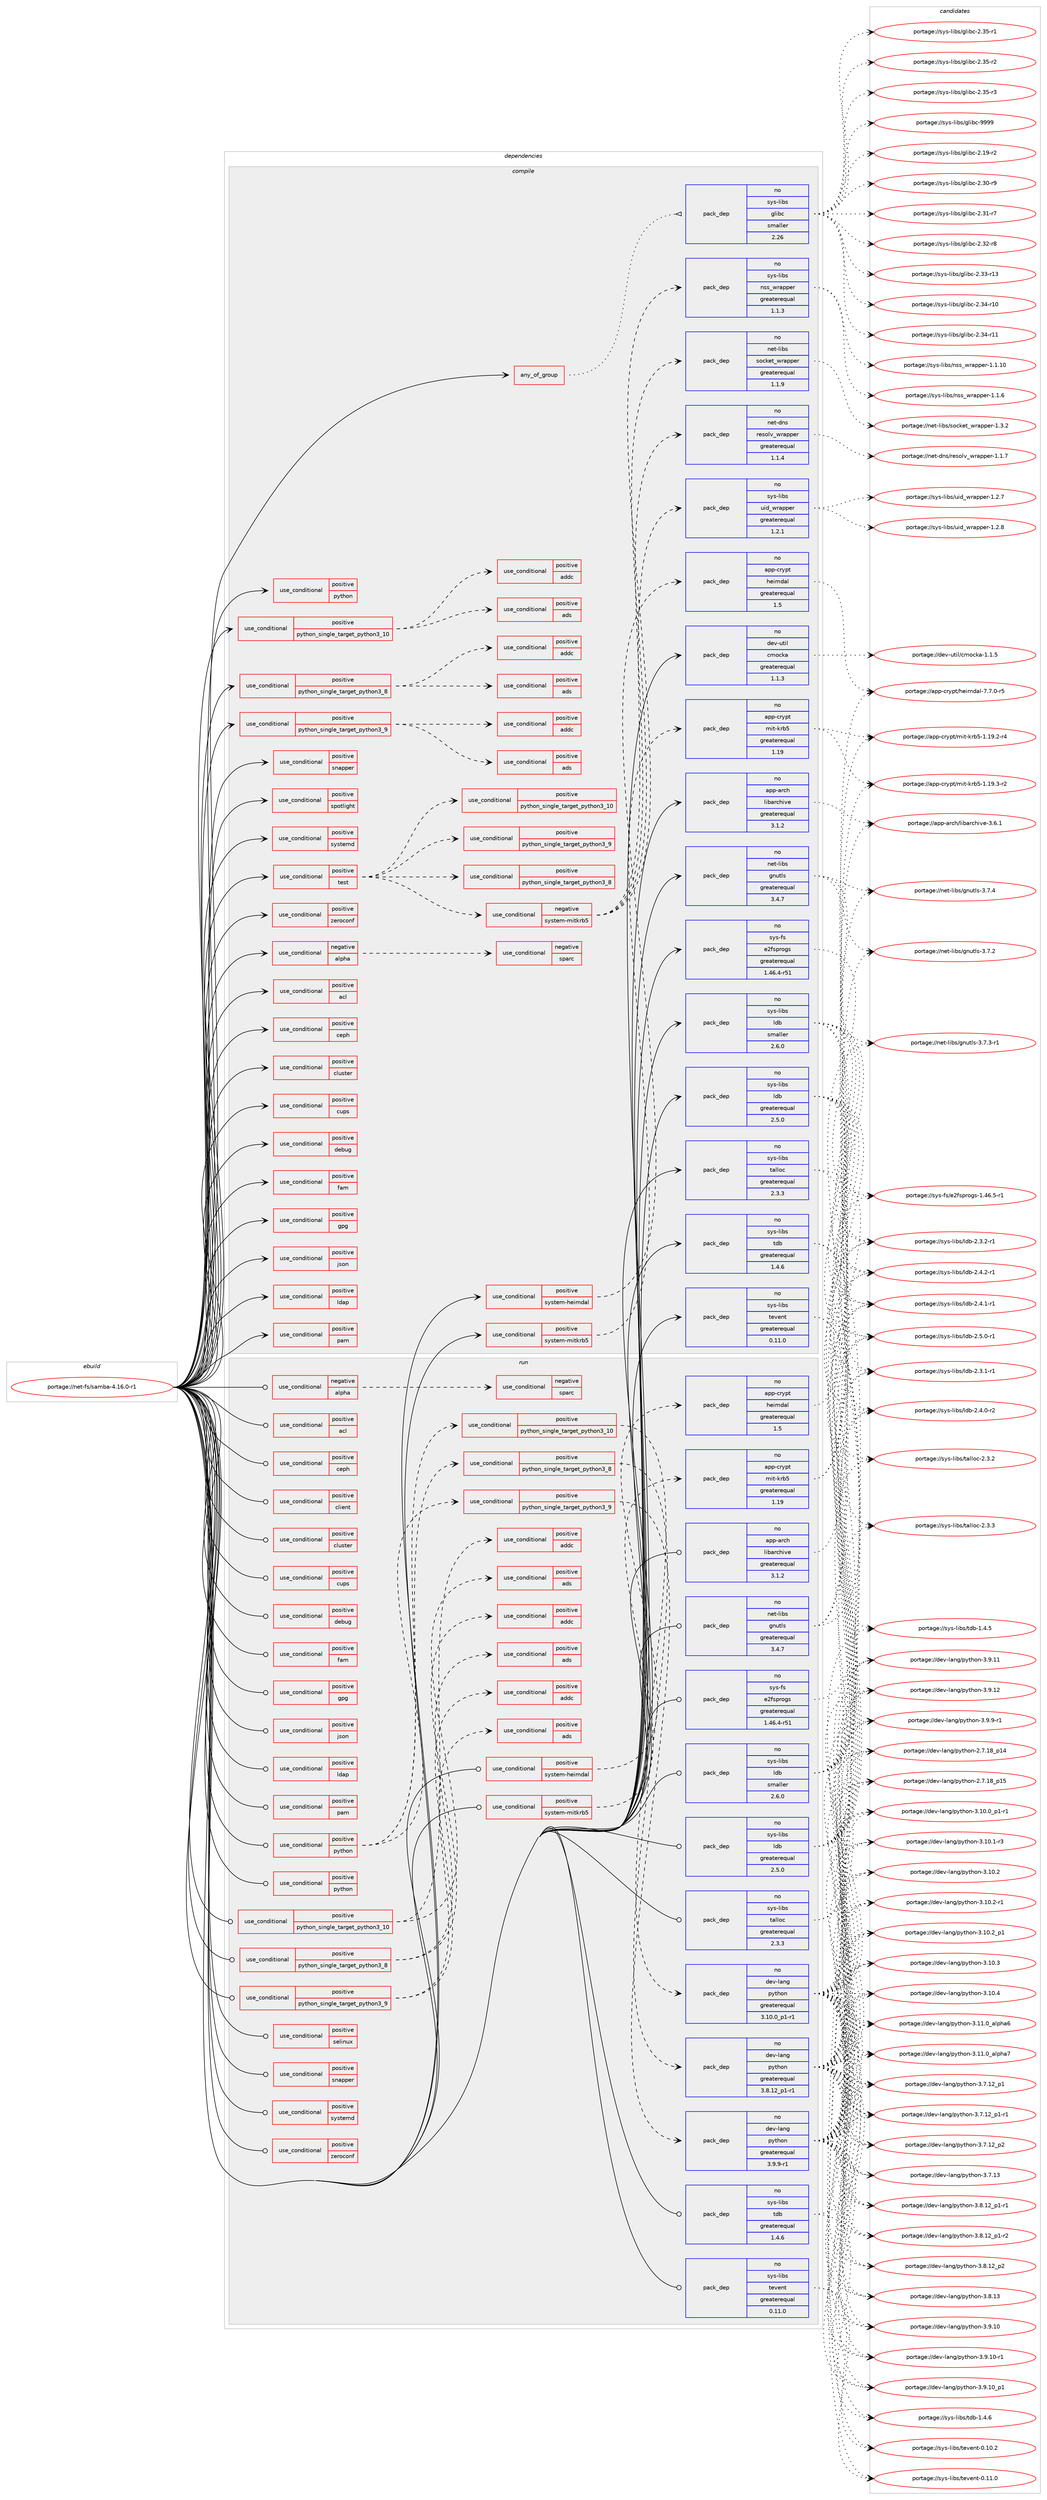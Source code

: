 digraph prolog {

# *************
# Graph options
# *************

newrank=true;
concentrate=true;
compound=true;
graph [rankdir=LR,fontname=Helvetica,fontsize=10,ranksep=1.5];#, ranksep=2.5, nodesep=0.2];
edge  [arrowhead=vee];
node  [fontname=Helvetica,fontsize=10];

# **********
# The ebuild
# **********

subgraph cluster_leftcol {
color=gray;
rank=same;
label=<<i>ebuild</i>>;
id [label="portage://net-fs/samba-4.16.0-r1", color=red, width=4, href="../net-fs/samba-4.16.0-r1.svg"];
}

# ****************
# The dependencies
# ****************

subgraph cluster_midcol {
color=gray;
label=<<i>dependencies</i>>;
subgraph cluster_compile {
fillcolor="#eeeeee";
style=filled;
label=<<i>compile</i>>;
subgraph any6 {
dependency446 [label=<<TABLE BORDER="0" CELLBORDER="1" CELLSPACING="0" CELLPADDING="4"><TR><TD CELLPADDING="10">any_of_group</TD></TR></TABLE>>, shape=none, color=red];# *** BEGIN UNKNOWN DEPENDENCY TYPE (TODO) ***
# dependency446 -> package_dependency(portage://net-fs/samba-4.16.0-r1,install,no,net-libs,rpcsvc-proto,none,[,,],[],[])
# *** END UNKNOWN DEPENDENCY TYPE (TODO) ***

subgraph pack127 {
dependency447 [label=<<TABLE BORDER="0" CELLBORDER="1" CELLSPACING="0" CELLPADDING="4" WIDTH="220"><TR><TD ROWSPAN="6" CELLPADDING="30">pack_dep</TD></TR><TR><TD WIDTH="110">no</TD></TR><TR><TD>sys-libs</TD></TR><TR><TD>glibc</TD></TR><TR><TD>smaller</TD></TR><TR><TD>2.26</TD></TR></TABLE>>, shape=none, color=blue];
}
dependency446:e -> dependency447:w [weight=20,style="dotted",arrowhead="oinv"];
}
id:e -> dependency446:w [weight=20,style="solid",arrowhead="vee"];
subgraph cond315 {
dependency448 [label=<<TABLE BORDER="0" CELLBORDER="1" CELLSPACING="0" CELLPADDING="4"><TR><TD ROWSPAN="3" CELLPADDING="10">use_conditional</TD></TR><TR><TD>negative</TD></TR><TR><TD>alpha</TD></TR></TABLE>>, shape=none, color=red];
subgraph cond316 {
dependency449 [label=<<TABLE BORDER="0" CELLBORDER="1" CELLSPACING="0" CELLPADDING="4"><TR><TD ROWSPAN="3" CELLPADDING="10">use_conditional</TD></TR><TR><TD>negative</TD></TR><TR><TD>sparc</TD></TR></TABLE>>, shape=none, color=red];
# *** BEGIN UNKNOWN DEPENDENCY TYPE (TODO) ***
# dependency449 -> package_dependency(portage://net-fs/samba-4.16.0-r1,install,no,sys-libs,libunwind,none,[,,],any_same_slot,[])
# *** END UNKNOWN DEPENDENCY TYPE (TODO) ***

}
dependency448:e -> dependency449:w [weight=20,style="dashed",arrowhead="vee"];
}
id:e -> dependency448:w [weight=20,style="solid",arrowhead="vee"];
subgraph cond317 {
dependency450 [label=<<TABLE BORDER="0" CELLBORDER="1" CELLSPACING="0" CELLPADDING="4"><TR><TD ROWSPAN="3" CELLPADDING="10">use_conditional</TD></TR><TR><TD>positive</TD></TR><TR><TD>acl</TD></TR></TABLE>>, shape=none, color=red];
# *** BEGIN UNKNOWN DEPENDENCY TYPE (TODO) ***
# dependency450 -> package_dependency(portage://net-fs/samba-4.16.0-r1,install,no,virtual,acl,none,[,,],[],[])
# *** END UNKNOWN DEPENDENCY TYPE (TODO) ***

}
id:e -> dependency450:w [weight=20,style="solid",arrowhead="vee"];
subgraph cond318 {
dependency451 [label=<<TABLE BORDER="0" CELLBORDER="1" CELLSPACING="0" CELLPADDING="4"><TR><TD ROWSPAN="3" CELLPADDING="10">use_conditional</TD></TR><TR><TD>positive</TD></TR><TR><TD>ceph</TD></TR></TABLE>>, shape=none, color=red];
# *** BEGIN UNKNOWN DEPENDENCY TYPE (TODO) ***
# dependency451 -> package_dependency(portage://net-fs/samba-4.16.0-r1,install,no,sys-cluster,ceph,none,[,,],[],[])
# *** END UNKNOWN DEPENDENCY TYPE (TODO) ***

}
id:e -> dependency451:w [weight=20,style="solid",arrowhead="vee"];
subgraph cond319 {
dependency452 [label=<<TABLE BORDER="0" CELLBORDER="1" CELLSPACING="0" CELLPADDING="4"><TR><TD ROWSPAN="3" CELLPADDING="10">use_conditional</TD></TR><TR><TD>positive</TD></TR><TR><TD>cluster</TD></TR></TABLE>>, shape=none, color=red];
# *** BEGIN UNKNOWN DEPENDENCY TYPE (TODO) ***
# dependency452 -> package_dependency(portage://net-fs/samba-4.16.0-r1,install,no,net-libs,rpcsvc-proto,none,[,,],[],[])
# *** END UNKNOWN DEPENDENCY TYPE (TODO) ***

}
id:e -> dependency452:w [weight=20,style="solid",arrowhead="vee"];
subgraph cond320 {
dependency453 [label=<<TABLE BORDER="0" CELLBORDER="1" CELLSPACING="0" CELLPADDING="4"><TR><TD ROWSPAN="3" CELLPADDING="10">use_conditional</TD></TR><TR><TD>positive</TD></TR><TR><TD>cups</TD></TR></TABLE>>, shape=none, color=red];
# *** BEGIN UNKNOWN DEPENDENCY TYPE (TODO) ***
# dependency453 -> package_dependency(portage://net-fs/samba-4.16.0-r1,install,no,net-print,cups,none,[,,],[],[])
# *** END UNKNOWN DEPENDENCY TYPE (TODO) ***

}
id:e -> dependency453:w [weight=20,style="solid",arrowhead="vee"];
subgraph cond321 {
dependency454 [label=<<TABLE BORDER="0" CELLBORDER="1" CELLSPACING="0" CELLPADDING="4"><TR><TD ROWSPAN="3" CELLPADDING="10">use_conditional</TD></TR><TR><TD>positive</TD></TR><TR><TD>debug</TD></TR></TABLE>>, shape=none, color=red];
# *** BEGIN UNKNOWN DEPENDENCY TYPE (TODO) ***
# dependency454 -> package_dependency(portage://net-fs/samba-4.16.0-r1,install,no,dev-util,lttng-ust,none,[,,],[],[])
# *** END UNKNOWN DEPENDENCY TYPE (TODO) ***

}
id:e -> dependency454:w [weight=20,style="solid",arrowhead="vee"];
subgraph cond322 {
dependency455 [label=<<TABLE BORDER="0" CELLBORDER="1" CELLSPACING="0" CELLPADDING="4"><TR><TD ROWSPAN="3" CELLPADDING="10">use_conditional</TD></TR><TR><TD>positive</TD></TR><TR><TD>fam</TD></TR></TABLE>>, shape=none, color=red];
# *** BEGIN UNKNOWN DEPENDENCY TYPE (TODO) ***
# dependency455 -> package_dependency(portage://net-fs/samba-4.16.0-r1,install,no,virtual,fam,none,[,,],[],[])
# *** END UNKNOWN DEPENDENCY TYPE (TODO) ***

}
id:e -> dependency455:w [weight=20,style="solid",arrowhead="vee"];
subgraph cond323 {
dependency456 [label=<<TABLE BORDER="0" CELLBORDER="1" CELLSPACING="0" CELLPADDING="4"><TR><TD ROWSPAN="3" CELLPADDING="10">use_conditional</TD></TR><TR><TD>positive</TD></TR><TR><TD>gpg</TD></TR></TABLE>>, shape=none, color=red];
# *** BEGIN UNKNOWN DEPENDENCY TYPE (TODO) ***
# dependency456 -> package_dependency(portage://net-fs/samba-4.16.0-r1,install,no,app-crypt,gpgme,none,[,,],any_same_slot,[])
# *** END UNKNOWN DEPENDENCY TYPE (TODO) ***

}
id:e -> dependency456:w [weight=20,style="solid",arrowhead="vee"];
subgraph cond324 {
dependency457 [label=<<TABLE BORDER="0" CELLBORDER="1" CELLSPACING="0" CELLPADDING="4"><TR><TD ROWSPAN="3" CELLPADDING="10">use_conditional</TD></TR><TR><TD>positive</TD></TR><TR><TD>json</TD></TR></TABLE>>, shape=none, color=red];
# *** BEGIN UNKNOWN DEPENDENCY TYPE (TODO) ***
# dependency457 -> package_dependency(portage://net-fs/samba-4.16.0-r1,install,no,dev-libs,jansson,none,[,,],any_same_slot,[])
# *** END UNKNOWN DEPENDENCY TYPE (TODO) ***

}
id:e -> dependency457:w [weight=20,style="solid",arrowhead="vee"];
subgraph cond325 {
dependency458 [label=<<TABLE BORDER="0" CELLBORDER="1" CELLSPACING="0" CELLPADDING="4"><TR><TD ROWSPAN="3" CELLPADDING="10">use_conditional</TD></TR><TR><TD>positive</TD></TR><TR><TD>ldap</TD></TR></TABLE>>, shape=none, color=red];
# *** BEGIN UNKNOWN DEPENDENCY TYPE (TODO) ***
# dependency458 -> package_dependency(portage://net-fs/samba-4.16.0-r1,install,no,net-nds,openldap,none,[,,],any_same_slot,[use(optenable(abi_x86_32),negative),use(optenable(abi_x86_64),negative),use(optenable(abi_x86_x32),negative),use(optenable(abi_mips_n32),negative),use(optenable(abi_mips_n64),negative),use(optenable(abi_mips_o32),negative),use(optenable(abi_s390_32),negative),use(optenable(abi_s390_64),negative)])
# *** END UNKNOWN DEPENDENCY TYPE (TODO) ***

}
id:e -> dependency458:w [weight=20,style="solid",arrowhead="vee"];
subgraph cond326 {
dependency459 [label=<<TABLE BORDER="0" CELLBORDER="1" CELLSPACING="0" CELLPADDING="4"><TR><TD ROWSPAN="3" CELLPADDING="10">use_conditional</TD></TR><TR><TD>positive</TD></TR><TR><TD>pam</TD></TR></TABLE>>, shape=none, color=red];
# *** BEGIN UNKNOWN DEPENDENCY TYPE (TODO) ***
# dependency459 -> package_dependency(portage://net-fs/samba-4.16.0-r1,install,no,sys-libs,pam,none,[,,],[],[])
# *** END UNKNOWN DEPENDENCY TYPE (TODO) ***

}
id:e -> dependency459:w [weight=20,style="solid",arrowhead="vee"];
subgraph cond327 {
dependency460 [label=<<TABLE BORDER="0" CELLBORDER="1" CELLSPACING="0" CELLPADDING="4"><TR><TD ROWSPAN="3" CELLPADDING="10">use_conditional</TD></TR><TR><TD>positive</TD></TR><TR><TD>python</TD></TR></TABLE>>, shape=none, color=red];
# *** BEGIN UNKNOWN DEPENDENCY TYPE (TODO) ***
# dependency460 -> package_dependency(portage://net-fs/samba-4.16.0-r1,install,no,sys-libs,ldb,none,[,,],[],[use(enable(python),none),use(optenable(python_single_target_python3_8),negative),use(optenable(python_single_target_python3_9),negative),use(optenable(python_single_target_python3_10),negative)])
# *** END UNKNOWN DEPENDENCY TYPE (TODO) ***

# *** BEGIN UNKNOWN DEPENDENCY TYPE (TODO) ***
# dependency460 -> package_dependency(portage://net-fs/samba-4.16.0-r1,install,no,sys-libs,talloc,none,[,,],[],[use(enable(python),none),use(optenable(python_single_target_python3_8),negative),use(optenable(python_single_target_python3_9),negative),use(optenable(python_single_target_python3_10),negative)])
# *** END UNKNOWN DEPENDENCY TYPE (TODO) ***

# *** BEGIN UNKNOWN DEPENDENCY TYPE (TODO) ***
# dependency460 -> package_dependency(portage://net-fs/samba-4.16.0-r1,install,no,sys-libs,tdb,none,[,,],[],[use(enable(python),none),use(optenable(python_single_target_python3_8),negative),use(optenable(python_single_target_python3_9),negative),use(optenable(python_single_target_python3_10),negative)])
# *** END UNKNOWN DEPENDENCY TYPE (TODO) ***

# *** BEGIN UNKNOWN DEPENDENCY TYPE (TODO) ***
# dependency460 -> package_dependency(portage://net-fs/samba-4.16.0-r1,install,no,sys-libs,tevent,none,[,,],[],[use(enable(python),none),use(optenable(python_single_target_python3_8),negative),use(optenable(python_single_target_python3_9),negative),use(optenable(python_single_target_python3_10),negative)])
# *** END UNKNOWN DEPENDENCY TYPE (TODO) ***

}
id:e -> dependency460:w [weight=20,style="solid",arrowhead="vee"];
subgraph cond328 {
dependency461 [label=<<TABLE BORDER="0" CELLBORDER="1" CELLSPACING="0" CELLPADDING="4"><TR><TD ROWSPAN="3" CELLPADDING="10">use_conditional</TD></TR><TR><TD>positive</TD></TR><TR><TD>python_single_target_python3_10</TD></TR></TABLE>>, shape=none, color=red];
subgraph cond329 {
dependency462 [label=<<TABLE BORDER="0" CELLBORDER="1" CELLSPACING="0" CELLPADDING="4"><TR><TD ROWSPAN="3" CELLPADDING="10">use_conditional</TD></TR><TR><TD>positive</TD></TR><TR><TD>addc</TD></TR></TABLE>>, shape=none, color=red];
# *** BEGIN UNKNOWN DEPENDENCY TYPE (TODO) ***
# dependency462 -> package_dependency(portage://net-fs/samba-4.16.0-r1,install,no,dev-python,dnspython,none,[,,],any_same_slot,[use(enable(python_targets_python3_10),negative)])
# *** END UNKNOWN DEPENDENCY TYPE (TODO) ***

# *** BEGIN UNKNOWN DEPENDENCY TYPE (TODO) ***
# dependency462 -> package_dependency(portage://net-fs/samba-4.16.0-r1,install,no,dev-python,markdown,none,[,,],[],[use(enable(python_targets_python3_10),negative)])
# *** END UNKNOWN DEPENDENCY TYPE (TODO) ***

}
dependency461:e -> dependency462:w [weight=20,style="dashed",arrowhead="vee"];
subgraph cond330 {
dependency463 [label=<<TABLE BORDER="0" CELLBORDER="1" CELLSPACING="0" CELLPADDING="4"><TR><TD ROWSPAN="3" CELLPADDING="10">use_conditional</TD></TR><TR><TD>positive</TD></TR><TR><TD>ads</TD></TR></TABLE>>, shape=none, color=red];
# *** BEGIN UNKNOWN DEPENDENCY TYPE (TODO) ***
# dependency463 -> package_dependency(portage://net-fs/samba-4.16.0-r1,install,no,dev-python,dnspython,none,[,,],any_same_slot,[use(enable(python_targets_python3_10),negative)])
# *** END UNKNOWN DEPENDENCY TYPE (TODO) ***

# *** BEGIN UNKNOWN DEPENDENCY TYPE (TODO) ***
# dependency463 -> package_dependency(portage://net-fs/samba-4.16.0-r1,install,no,net-dns,bind-tools,none,[,,],[],[use(enable(gssapi),none)])
# *** END UNKNOWN DEPENDENCY TYPE (TODO) ***

}
dependency461:e -> dependency463:w [weight=20,style="dashed",arrowhead="vee"];
}
id:e -> dependency461:w [weight=20,style="solid",arrowhead="vee"];
subgraph cond331 {
dependency464 [label=<<TABLE BORDER="0" CELLBORDER="1" CELLSPACING="0" CELLPADDING="4"><TR><TD ROWSPAN="3" CELLPADDING="10">use_conditional</TD></TR><TR><TD>positive</TD></TR><TR><TD>python_single_target_python3_8</TD></TR></TABLE>>, shape=none, color=red];
subgraph cond332 {
dependency465 [label=<<TABLE BORDER="0" CELLBORDER="1" CELLSPACING="0" CELLPADDING="4"><TR><TD ROWSPAN="3" CELLPADDING="10">use_conditional</TD></TR><TR><TD>positive</TD></TR><TR><TD>addc</TD></TR></TABLE>>, shape=none, color=red];
# *** BEGIN UNKNOWN DEPENDENCY TYPE (TODO) ***
# dependency465 -> package_dependency(portage://net-fs/samba-4.16.0-r1,install,no,dev-python,dnspython,none,[,,],any_same_slot,[use(enable(python_targets_python3_8),negative)])
# *** END UNKNOWN DEPENDENCY TYPE (TODO) ***

# *** BEGIN UNKNOWN DEPENDENCY TYPE (TODO) ***
# dependency465 -> package_dependency(portage://net-fs/samba-4.16.0-r1,install,no,dev-python,markdown,none,[,,],[],[use(enable(python_targets_python3_8),negative)])
# *** END UNKNOWN DEPENDENCY TYPE (TODO) ***

}
dependency464:e -> dependency465:w [weight=20,style="dashed",arrowhead="vee"];
subgraph cond333 {
dependency466 [label=<<TABLE BORDER="0" CELLBORDER="1" CELLSPACING="0" CELLPADDING="4"><TR><TD ROWSPAN="3" CELLPADDING="10">use_conditional</TD></TR><TR><TD>positive</TD></TR><TR><TD>ads</TD></TR></TABLE>>, shape=none, color=red];
# *** BEGIN UNKNOWN DEPENDENCY TYPE (TODO) ***
# dependency466 -> package_dependency(portage://net-fs/samba-4.16.0-r1,install,no,dev-python,dnspython,none,[,,],any_same_slot,[use(enable(python_targets_python3_8),negative)])
# *** END UNKNOWN DEPENDENCY TYPE (TODO) ***

# *** BEGIN UNKNOWN DEPENDENCY TYPE (TODO) ***
# dependency466 -> package_dependency(portage://net-fs/samba-4.16.0-r1,install,no,net-dns,bind-tools,none,[,,],[],[use(enable(gssapi),none)])
# *** END UNKNOWN DEPENDENCY TYPE (TODO) ***

}
dependency464:e -> dependency466:w [weight=20,style="dashed",arrowhead="vee"];
}
id:e -> dependency464:w [weight=20,style="solid",arrowhead="vee"];
subgraph cond334 {
dependency467 [label=<<TABLE BORDER="0" CELLBORDER="1" CELLSPACING="0" CELLPADDING="4"><TR><TD ROWSPAN="3" CELLPADDING="10">use_conditional</TD></TR><TR><TD>positive</TD></TR><TR><TD>python_single_target_python3_9</TD></TR></TABLE>>, shape=none, color=red];
subgraph cond335 {
dependency468 [label=<<TABLE BORDER="0" CELLBORDER="1" CELLSPACING="0" CELLPADDING="4"><TR><TD ROWSPAN="3" CELLPADDING="10">use_conditional</TD></TR><TR><TD>positive</TD></TR><TR><TD>addc</TD></TR></TABLE>>, shape=none, color=red];
# *** BEGIN UNKNOWN DEPENDENCY TYPE (TODO) ***
# dependency468 -> package_dependency(portage://net-fs/samba-4.16.0-r1,install,no,dev-python,dnspython,none,[,,],any_same_slot,[use(enable(python_targets_python3_9),negative)])
# *** END UNKNOWN DEPENDENCY TYPE (TODO) ***

# *** BEGIN UNKNOWN DEPENDENCY TYPE (TODO) ***
# dependency468 -> package_dependency(portage://net-fs/samba-4.16.0-r1,install,no,dev-python,markdown,none,[,,],[],[use(enable(python_targets_python3_9),negative)])
# *** END UNKNOWN DEPENDENCY TYPE (TODO) ***

}
dependency467:e -> dependency468:w [weight=20,style="dashed",arrowhead="vee"];
subgraph cond336 {
dependency469 [label=<<TABLE BORDER="0" CELLBORDER="1" CELLSPACING="0" CELLPADDING="4"><TR><TD ROWSPAN="3" CELLPADDING="10">use_conditional</TD></TR><TR><TD>positive</TD></TR><TR><TD>ads</TD></TR></TABLE>>, shape=none, color=red];
# *** BEGIN UNKNOWN DEPENDENCY TYPE (TODO) ***
# dependency469 -> package_dependency(portage://net-fs/samba-4.16.0-r1,install,no,dev-python,dnspython,none,[,,],any_same_slot,[use(enable(python_targets_python3_9),negative)])
# *** END UNKNOWN DEPENDENCY TYPE (TODO) ***

# *** BEGIN UNKNOWN DEPENDENCY TYPE (TODO) ***
# dependency469 -> package_dependency(portage://net-fs/samba-4.16.0-r1,install,no,net-dns,bind-tools,none,[,,],[],[use(enable(gssapi),none)])
# *** END UNKNOWN DEPENDENCY TYPE (TODO) ***

}
dependency467:e -> dependency469:w [weight=20,style="dashed",arrowhead="vee"];
}
id:e -> dependency467:w [weight=20,style="solid",arrowhead="vee"];
subgraph cond337 {
dependency470 [label=<<TABLE BORDER="0" CELLBORDER="1" CELLSPACING="0" CELLPADDING="4"><TR><TD ROWSPAN="3" CELLPADDING="10">use_conditional</TD></TR><TR><TD>positive</TD></TR><TR><TD>snapper</TD></TR></TABLE>>, shape=none, color=red];
# *** BEGIN UNKNOWN DEPENDENCY TYPE (TODO) ***
# dependency470 -> package_dependency(portage://net-fs/samba-4.16.0-r1,install,no,sys-apps,dbus,none,[,,],[],[])
# *** END UNKNOWN DEPENDENCY TYPE (TODO) ***

}
id:e -> dependency470:w [weight=20,style="solid",arrowhead="vee"];
subgraph cond338 {
dependency471 [label=<<TABLE BORDER="0" CELLBORDER="1" CELLSPACING="0" CELLPADDING="4"><TR><TD ROWSPAN="3" CELLPADDING="10">use_conditional</TD></TR><TR><TD>positive</TD></TR><TR><TD>spotlight</TD></TR></TABLE>>, shape=none, color=red];
# *** BEGIN UNKNOWN DEPENDENCY TYPE (TODO) ***
# dependency471 -> package_dependency(portage://net-fs/samba-4.16.0-r1,install,no,dev-libs,glib,none,[,,],[],[])
# *** END UNKNOWN DEPENDENCY TYPE (TODO) ***

}
id:e -> dependency471:w [weight=20,style="solid",arrowhead="vee"];
subgraph cond339 {
dependency472 [label=<<TABLE BORDER="0" CELLBORDER="1" CELLSPACING="0" CELLPADDING="4"><TR><TD ROWSPAN="3" CELLPADDING="10">use_conditional</TD></TR><TR><TD>positive</TD></TR><TR><TD>system-heimdal</TD></TR></TABLE>>, shape=none, color=red];
subgraph pack128 {
dependency473 [label=<<TABLE BORDER="0" CELLBORDER="1" CELLSPACING="0" CELLPADDING="4" WIDTH="220"><TR><TD ROWSPAN="6" CELLPADDING="30">pack_dep</TD></TR><TR><TD WIDTH="110">no</TD></TR><TR><TD>app-crypt</TD></TR><TR><TD>heimdal</TD></TR><TR><TD>greaterequal</TD></TR><TR><TD>1.5</TD></TR></TABLE>>, shape=none, color=blue];
}
dependency472:e -> dependency473:w [weight=20,style="dashed",arrowhead="vee"];
}
id:e -> dependency472:w [weight=20,style="solid",arrowhead="vee"];
subgraph cond340 {
dependency474 [label=<<TABLE BORDER="0" CELLBORDER="1" CELLSPACING="0" CELLPADDING="4"><TR><TD ROWSPAN="3" CELLPADDING="10">use_conditional</TD></TR><TR><TD>positive</TD></TR><TR><TD>system-mitkrb5</TD></TR></TABLE>>, shape=none, color=red];
subgraph pack129 {
dependency475 [label=<<TABLE BORDER="0" CELLBORDER="1" CELLSPACING="0" CELLPADDING="4" WIDTH="220"><TR><TD ROWSPAN="6" CELLPADDING="30">pack_dep</TD></TR><TR><TD WIDTH="110">no</TD></TR><TR><TD>app-crypt</TD></TR><TR><TD>mit-krb5</TD></TR><TR><TD>greaterequal</TD></TR><TR><TD>1.19</TD></TR></TABLE>>, shape=none, color=blue];
}
dependency474:e -> dependency475:w [weight=20,style="dashed",arrowhead="vee"];
}
id:e -> dependency474:w [weight=20,style="solid",arrowhead="vee"];
subgraph cond341 {
dependency476 [label=<<TABLE BORDER="0" CELLBORDER="1" CELLSPACING="0" CELLPADDING="4"><TR><TD ROWSPAN="3" CELLPADDING="10">use_conditional</TD></TR><TR><TD>positive</TD></TR><TR><TD>systemd</TD></TR></TABLE>>, shape=none, color=red];
# *** BEGIN UNKNOWN DEPENDENCY TYPE (TODO) ***
# dependency476 -> package_dependency(portage://net-fs/samba-4.16.0-r1,install,no,sys-apps,systemd,none,[,,],[slot(0),equal],[])
# *** END UNKNOWN DEPENDENCY TYPE (TODO) ***

}
id:e -> dependency476:w [weight=20,style="solid",arrowhead="vee"];
subgraph cond342 {
dependency477 [label=<<TABLE BORDER="0" CELLBORDER="1" CELLSPACING="0" CELLPADDING="4"><TR><TD ROWSPAN="3" CELLPADDING="10">use_conditional</TD></TR><TR><TD>positive</TD></TR><TR><TD>test</TD></TR></TABLE>>, shape=none, color=red];
subgraph cond343 {
dependency478 [label=<<TABLE BORDER="0" CELLBORDER="1" CELLSPACING="0" CELLPADDING="4"><TR><TD ROWSPAN="3" CELLPADDING="10">use_conditional</TD></TR><TR><TD>positive</TD></TR><TR><TD>python_single_target_python3_8</TD></TR></TABLE>>, shape=none, color=red];
# *** BEGIN UNKNOWN DEPENDENCY TYPE (TODO) ***
# dependency478 -> package_dependency(portage://net-fs/samba-4.16.0-r1,install,no,dev-python,subunit,none,[,,],[],[use(enable(python_targets_python3_8),negative),use(optenable(abi_x86_32),negative),use(optenable(abi_x86_64),negative),use(optenable(abi_x86_x32),negative),use(optenable(abi_mips_n32),negative),use(optenable(abi_mips_n64),negative),use(optenable(abi_mips_o32),negative),use(optenable(abi_s390_32),negative),use(optenable(abi_s390_64),negative)])
# *** END UNKNOWN DEPENDENCY TYPE (TODO) ***

}
dependency477:e -> dependency478:w [weight=20,style="dashed",arrowhead="vee"];
subgraph cond344 {
dependency479 [label=<<TABLE BORDER="0" CELLBORDER="1" CELLSPACING="0" CELLPADDING="4"><TR><TD ROWSPAN="3" CELLPADDING="10">use_conditional</TD></TR><TR><TD>positive</TD></TR><TR><TD>python_single_target_python3_9</TD></TR></TABLE>>, shape=none, color=red];
# *** BEGIN UNKNOWN DEPENDENCY TYPE (TODO) ***
# dependency479 -> package_dependency(portage://net-fs/samba-4.16.0-r1,install,no,dev-python,subunit,none,[,,],[],[use(enable(python_targets_python3_9),negative),use(optenable(abi_x86_32),negative),use(optenable(abi_x86_64),negative),use(optenable(abi_x86_x32),negative),use(optenable(abi_mips_n32),negative),use(optenable(abi_mips_n64),negative),use(optenable(abi_mips_o32),negative),use(optenable(abi_s390_32),negative),use(optenable(abi_s390_64),negative)])
# *** END UNKNOWN DEPENDENCY TYPE (TODO) ***

}
dependency477:e -> dependency479:w [weight=20,style="dashed",arrowhead="vee"];
subgraph cond345 {
dependency480 [label=<<TABLE BORDER="0" CELLBORDER="1" CELLSPACING="0" CELLPADDING="4"><TR><TD ROWSPAN="3" CELLPADDING="10">use_conditional</TD></TR><TR><TD>positive</TD></TR><TR><TD>python_single_target_python3_10</TD></TR></TABLE>>, shape=none, color=red];
# *** BEGIN UNKNOWN DEPENDENCY TYPE (TODO) ***
# dependency480 -> package_dependency(portage://net-fs/samba-4.16.0-r1,install,no,dev-python,subunit,none,[,,],[],[use(enable(python_targets_python3_10),negative),use(optenable(abi_x86_32),negative),use(optenable(abi_x86_64),negative),use(optenable(abi_x86_x32),negative),use(optenable(abi_mips_n32),negative),use(optenable(abi_mips_n64),negative),use(optenable(abi_mips_o32),negative),use(optenable(abi_s390_32),negative),use(optenable(abi_s390_64),negative)])
# *** END UNKNOWN DEPENDENCY TYPE (TODO) ***

}
dependency477:e -> dependency480:w [weight=20,style="dashed",arrowhead="vee"];
subgraph cond346 {
dependency481 [label=<<TABLE BORDER="0" CELLBORDER="1" CELLSPACING="0" CELLPADDING="4"><TR><TD ROWSPAN="3" CELLPADDING="10">use_conditional</TD></TR><TR><TD>negative</TD></TR><TR><TD>system-mitkrb5</TD></TR></TABLE>>, shape=none, color=red];
subgraph pack130 {
dependency482 [label=<<TABLE BORDER="0" CELLBORDER="1" CELLSPACING="0" CELLPADDING="4" WIDTH="220"><TR><TD ROWSPAN="6" CELLPADDING="30">pack_dep</TD></TR><TR><TD WIDTH="110">no</TD></TR><TR><TD>net-dns</TD></TR><TR><TD>resolv_wrapper</TD></TR><TR><TD>greaterequal</TD></TR><TR><TD>1.1.4</TD></TR></TABLE>>, shape=none, color=blue];
}
dependency481:e -> dependency482:w [weight=20,style="dashed",arrowhead="vee"];
subgraph pack131 {
dependency483 [label=<<TABLE BORDER="0" CELLBORDER="1" CELLSPACING="0" CELLPADDING="4" WIDTH="220"><TR><TD ROWSPAN="6" CELLPADDING="30">pack_dep</TD></TR><TR><TD WIDTH="110">no</TD></TR><TR><TD>net-libs</TD></TR><TR><TD>socket_wrapper</TD></TR><TR><TD>greaterequal</TD></TR><TR><TD>1.1.9</TD></TR></TABLE>>, shape=none, color=blue];
}
dependency481:e -> dependency483:w [weight=20,style="dashed",arrowhead="vee"];
subgraph pack132 {
dependency484 [label=<<TABLE BORDER="0" CELLBORDER="1" CELLSPACING="0" CELLPADDING="4" WIDTH="220"><TR><TD ROWSPAN="6" CELLPADDING="30">pack_dep</TD></TR><TR><TD WIDTH="110">no</TD></TR><TR><TD>sys-libs</TD></TR><TR><TD>nss_wrapper</TD></TR><TR><TD>greaterequal</TD></TR><TR><TD>1.1.3</TD></TR></TABLE>>, shape=none, color=blue];
}
dependency481:e -> dependency484:w [weight=20,style="dashed",arrowhead="vee"];
subgraph pack133 {
dependency485 [label=<<TABLE BORDER="0" CELLBORDER="1" CELLSPACING="0" CELLPADDING="4" WIDTH="220"><TR><TD ROWSPAN="6" CELLPADDING="30">pack_dep</TD></TR><TR><TD WIDTH="110">no</TD></TR><TR><TD>sys-libs</TD></TR><TR><TD>uid_wrapper</TD></TR><TR><TD>greaterequal</TD></TR><TR><TD>1.2.1</TD></TR></TABLE>>, shape=none, color=blue];
}
dependency481:e -> dependency485:w [weight=20,style="dashed",arrowhead="vee"];
}
dependency477:e -> dependency481:w [weight=20,style="dashed",arrowhead="vee"];
}
id:e -> dependency477:w [weight=20,style="solid",arrowhead="vee"];
subgraph cond347 {
dependency486 [label=<<TABLE BORDER="0" CELLBORDER="1" CELLSPACING="0" CELLPADDING="4"><TR><TD ROWSPAN="3" CELLPADDING="10">use_conditional</TD></TR><TR><TD>positive</TD></TR><TR><TD>zeroconf</TD></TR></TABLE>>, shape=none, color=red];
# *** BEGIN UNKNOWN DEPENDENCY TYPE (TODO) ***
# dependency486 -> package_dependency(portage://net-fs/samba-4.16.0-r1,install,no,net-dns,avahi,none,[,,],[],[use(enable(dbus),none)])
# *** END UNKNOWN DEPENDENCY TYPE (TODO) ***

}
id:e -> dependency486:w [weight=20,style="solid",arrowhead="vee"];
subgraph pack134 {
dependency487 [label=<<TABLE BORDER="0" CELLBORDER="1" CELLSPACING="0" CELLPADDING="4" WIDTH="220"><TR><TD ROWSPAN="6" CELLPADDING="30">pack_dep</TD></TR><TR><TD WIDTH="110">no</TD></TR><TR><TD>app-arch</TD></TR><TR><TD>libarchive</TD></TR><TR><TD>greaterequal</TD></TR><TR><TD>3.1.2</TD></TR></TABLE>>, shape=none, color=blue];
}
id:e -> dependency487:w [weight=20,style="solid",arrowhead="vee"];
# *** BEGIN UNKNOWN DEPENDENCY TYPE (TODO) ***
# id -> package_dependency(portage://net-fs/samba-4.16.0-r1,install,no,dev-lang,perl,none,[,,],any_same_slot,[])
# *** END UNKNOWN DEPENDENCY TYPE (TODO) ***

# *** BEGIN UNKNOWN DEPENDENCY TYPE (TODO) ***
# id -> package_dependency(portage://net-fs/samba-4.16.0-r1,install,no,dev-libs,icu,none,[,,],any_same_slot,[use(optenable(abi_x86_32),negative),use(optenable(abi_x86_64),negative),use(optenable(abi_x86_x32),negative),use(optenable(abi_mips_n32),negative),use(optenable(abi_mips_n64),negative),use(optenable(abi_mips_o32),negative),use(optenable(abi_s390_32),negative),use(optenable(abi_s390_64),negative)])
# *** END UNKNOWN DEPENDENCY TYPE (TODO) ***

# *** BEGIN UNKNOWN DEPENDENCY TYPE (TODO) ***
# id -> package_dependency(portage://net-fs/samba-4.16.0-r1,install,no,dev-libs,libbsd,none,[,,],[],[use(optenable(abi_x86_32),negative),use(optenable(abi_x86_64),negative),use(optenable(abi_x86_x32),negative),use(optenable(abi_mips_n32),negative),use(optenable(abi_mips_n64),negative),use(optenable(abi_mips_o32),negative),use(optenable(abi_s390_32),negative),use(optenable(abi_s390_64),negative)])
# *** END UNKNOWN DEPENDENCY TYPE (TODO) ***

# *** BEGIN UNKNOWN DEPENDENCY TYPE (TODO) ***
# id -> package_dependency(portage://net-fs/samba-4.16.0-r1,install,no,dev-libs,libtasn1,none,[,,],[],[use(optenable(abi_x86_32),negative),use(optenable(abi_x86_64),negative),use(optenable(abi_x86_x32),negative),use(optenable(abi_mips_n32),negative),use(optenable(abi_mips_n64),negative),use(optenable(abi_mips_o32),negative),use(optenable(abi_s390_32),negative),use(optenable(abi_s390_64),negative)])
# *** END UNKNOWN DEPENDENCY TYPE (TODO) ***

# *** BEGIN UNKNOWN DEPENDENCY TYPE (TODO) ***
# id -> package_dependency(portage://net-fs/samba-4.16.0-r1,install,no,dev-libs,popt,none,[,,],[],[use(optenable(abi_x86_32),negative),use(optenable(abi_x86_64),negative),use(optenable(abi_x86_x32),negative),use(optenable(abi_mips_n32),negative),use(optenable(abi_mips_n64),negative),use(optenable(abi_mips_o32),negative),use(optenable(abi_s390_32),negative),use(optenable(abi_s390_64),negative)])
# *** END UNKNOWN DEPENDENCY TYPE (TODO) ***

# *** BEGIN UNKNOWN DEPENDENCY TYPE (TODO) ***
# id -> package_dependency(portage://net-fs/samba-4.16.0-r1,install,no,dev-perl,JSON,none,[,,],[],[])
# *** END UNKNOWN DEPENDENCY TYPE (TODO) ***

# *** BEGIN UNKNOWN DEPENDENCY TYPE (TODO) ***
# id -> package_dependency(portage://net-fs/samba-4.16.0-r1,install,no,dev-perl,Parse-Yapp,none,[,,],[],[])
# *** END UNKNOWN DEPENDENCY TYPE (TODO) ***

subgraph pack135 {
dependency488 [label=<<TABLE BORDER="0" CELLBORDER="1" CELLSPACING="0" CELLPADDING="4" WIDTH="220"><TR><TD ROWSPAN="6" CELLPADDING="30">pack_dep</TD></TR><TR><TD WIDTH="110">no</TD></TR><TR><TD>dev-util</TD></TR><TR><TD>cmocka</TD></TR><TR><TD>greaterequal</TD></TR><TR><TD>1.1.3</TD></TR></TABLE>>, shape=none, color=blue];
}
id:e -> dependency488:w [weight=20,style="solid",arrowhead="vee"];
subgraph pack136 {
dependency489 [label=<<TABLE BORDER="0" CELLBORDER="1" CELLSPACING="0" CELLPADDING="4" WIDTH="220"><TR><TD ROWSPAN="6" CELLPADDING="30">pack_dep</TD></TR><TR><TD WIDTH="110">no</TD></TR><TR><TD>net-libs</TD></TR><TR><TD>gnutls</TD></TR><TR><TD>greaterequal</TD></TR><TR><TD>3.4.7</TD></TR></TABLE>>, shape=none, color=blue];
}
id:e -> dependency489:w [weight=20,style="solid",arrowhead="vee"];
# *** BEGIN UNKNOWN DEPENDENCY TYPE (TODO) ***
# id -> package_dependency(portage://net-fs/samba-4.16.0-r1,install,no,net-libs,libtirpc,none,[,,],[],[use(optenable(abi_x86_32),negative),use(optenable(abi_x86_64),negative),use(optenable(abi_x86_x32),negative),use(optenable(abi_mips_n32),negative),use(optenable(abi_mips_n64),negative),use(optenable(abi_mips_o32),negative),use(optenable(abi_s390_32),negative),use(optenable(abi_s390_64),negative)])
# *** END UNKNOWN DEPENDENCY TYPE (TODO) ***

subgraph pack137 {
dependency490 [label=<<TABLE BORDER="0" CELLBORDER="1" CELLSPACING="0" CELLPADDING="4" WIDTH="220"><TR><TD ROWSPAN="6" CELLPADDING="30">pack_dep</TD></TR><TR><TD WIDTH="110">no</TD></TR><TR><TD>sys-fs</TD></TR><TR><TD>e2fsprogs</TD></TR><TR><TD>greaterequal</TD></TR><TR><TD>1.46.4-r51</TD></TR></TABLE>>, shape=none, color=blue];
}
id:e -> dependency490:w [weight=20,style="solid",arrowhead="vee"];
subgraph pack138 {
dependency491 [label=<<TABLE BORDER="0" CELLBORDER="1" CELLSPACING="0" CELLPADDING="4" WIDTH="220"><TR><TD ROWSPAN="6" CELLPADDING="30">pack_dep</TD></TR><TR><TD WIDTH="110">no</TD></TR><TR><TD>sys-libs</TD></TR><TR><TD>ldb</TD></TR><TR><TD>greaterequal</TD></TR><TR><TD>2.5.0</TD></TR></TABLE>>, shape=none, color=blue];
}
id:e -> dependency491:w [weight=20,style="solid",arrowhead="vee"];
subgraph pack139 {
dependency492 [label=<<TABLE BORDER="0" CELLBORDER="1" CELLSPACING="0" CELLPADDING="4" WIDTH="220"><TR><TD ROWSPAN="6" CELLPADDING="30">pack_dep</TD></TR><TR><TD WIDTH="110">no</TD></TR><TR><TD>sys-libs</TD></TR><TR><TD>ldb</TD></TR><TR><TD>smaller</TD></TR><TR><TD>2.6.0</TD></TR></TABLE>>, shape=none, color=blue];
}
id:e -> dependency492:w [weight=20,style="solid",arrowhead="vee"];
# *** BEGIN UNKNOWN DEPENDENCY TYPE (TODO) ***
# id -> package_dependency(portage://net-fs/samba-4.16.0-r1,install,no,sys-libs,libcap,none,[,,],[],[use(optenable(abi_x86_32),negative),use(optenable(abi_x86_64),negative),use(optenable(abi_x86_x32),negative),use(optenable(abi_mips_n32),negative),use(optenable(abi_mips_n64),negative),use(optenable(abi_mips_o32),negative),use(optenable(abi_s390_32),negative),use(optenable(abi_s390_64),negative)])
# *** END UNKNOWN DEPENDENCY TYPE (TODO) ***

# *** BEGIN UNKNOWN DEPENDENCY TYPE (TODO) ***
# id -> package_dependency(portage://net-fs/samba-4.16.0-r1,install,no,sys-libs,liburing,none,[,,],any_same_slot,[use(optenable(abi_x86_32),negative),use(optenable(abi_x86_64),negative),use(optenable(abi_x86_x32),negative),use(optenable(abi_mips_n32),negative),use(optenable(abi_mips_n64),negative),use(optenable(abi_mips_o32),negative),use(optenable(abi_s390_32),negative),use(optenable(abi_s390_64),negative)])
# *** END UNKNOWN DEPENDENCY TYPE (TODO) ***

# *** BEGIN UNKNOWN DEPENDENCY TYPE (TODO) ***
# id -> package_dependency(portage://net-fs/samba-4.16.0-r1,install,no,sys-libs,ncurses,none,[,,],[slot(0),equal],[])
# *** END UNKNOWN DEPENDENCY TYPE (TODO) ***

# *** BEGIN UNKNOWN DEPENDENCY TYPE (TODO) ***
# id -> package_dependency(portage://net-fs/samba-4.16.0-r1,install,no,sys-libs,readline,none,[,,],[slot(0),equal],[])
# *** END UNKNOWN DEPENDENCY TYPE (TODO) ***

subgraph pack140 {
dependency493 [label=<<TABLE BORDER="0" CELLBORDER="1" CELLSPACING="0" CELLPADDING="4" WIDTH="220"><TR><TD ROWSPAN="6" CELLPADDING="30">pack_dep</TD></TR><TR><TD WIDTH="110">no</TD></TR><TR><TD>sys-libs</TD></TR><TR><TD>talloc</TD></TR><TR><TD>greaterequal</TD></TR><TR><TD>2.3.3</TD></TR></TABLE>>, shape=none, color=blue];
}
id:e -> dependency493:w [weight=20,style="solid",arrowhead="vee"];
subgraph pack141 {
dependency494 [label=<<TABLE BORDER="0" CELLBORDER="1" CELLSPACING="0" CELLPADDING="4" WIDTH="220"><TR><TD ROWSPAN="6" CELLPADDING="30">pack_dep</TD></TR><TR><TD WIDTH="110">no</TD></TR><TR><TD>sys-libs</TD></TR><TR><TD>tdb</TD></TR><TR><TD>greaterequal</TD></TR><TR><TD>1.4.6</TD></TR></TABLE>>, shape=none, color=blue];
}
id:e -> dependency494:w [weight=20,style="solid",arrowhead="vee"];
subgraph pack142 {
dependency495 [label=<<TABLE BORDER="0" CELLBORDER="1" CELLSPACING="0" CELLPADDING="4" WIDTH="220"><TR><TD ROWSPAN="6" CELLPADDING="30">pack_dep</TD></TR><TR><TD WIDTH="110">no</TD></TR><TR><TD>sys-libs</TD></TR><TR><TD>tevent</TD></TR><TR><TD>greaterequal</TD></TR><TR><TD>0.11.0</TD></TR></TABLE>>, shape=none, color=blue];
}
id:e -> dependency495:w [weight=20,style="solid",arrowhead="vee"];
# *** BEGIN UNKNOWN DEPENDENCY TYPE (TODO) ***
# id -> package_dependency(portage://net-fs/samba-4.16.0-r1,install,no,sys-libs,zlib,none,[,,],[],[use(optenable(abi_x86_32),negative),use(optenable(abi_x86_64),negative),use(optenable(abi_x86_x32),negative),use(optenable(abi_mips_n32),negative),use(optenable(abi_mips_n64),negative),use(optenable(abi_mips_o32),negative),use(optenable(abi_s390_32),negative),use(optenable(abi_s390_64),negative)])
# *** END UNKNOWN DEPENDENCY TYPE (TODO) ***

# *** BEGIN UNKNOWN DEPENDENCY TYPE (TODO) ***
# id -> package_dependency(portage://net-fs/samba-4.16.0-r1,install,no,virtual,libcrypt,none,[,,],any_same_slot,[use(optenable(abi_x86_32),negative),use(optenable(abi_x86_64),negative),use(optenable(abi_x86_x32),negative),use(optenable(abi_mips_n32),negative),use(optenable(abi_mips_n64),negative),use(optenable(abi_mips_o32),negative),use(optenable(abi_s390_32),negative),use(optenable(abi_s390_64),negative)])
# *** END UNKNOWN DEPENDENCY TYPE (TODO) ***

# *** BEGIN UNKNOWN DEPENDENCY TYPE (TODO) ***
# id -> package_dependency(portage://net-fs/samba-4.16.0-r1,install,no,virtual,libiconv,none,[,,],[],[])
# *** END UNKNOWN DEPENDENCY TYPE (TODO) ***

}
subgraph cluster_compileandrun {
fillcolor="#eeeeee";
style=filled;
label=<<i>compile and run</i>>;
}
subgraph cluster_run {
fillcolor="#eeeeee";
style=filled;
label=<<i>run</i>>;
subgraph cond348 {
dependency496 [label=<<TABLE BORDER="0" CELLBORDER="1" CELLSPACING="0" CELLPADDING="4"><TR><TD ROWSPAN="3" CELLPADDING="10">use_conditional</TD></TR><TR><TD>negative</TD></TR><TR><TD>alpha</TD></TR></TABLE>>, shape=none, color=red];
subgraph cond349 {
dependency497 [label=<<TABLE BORDER="0" CELLBORDER="1" CELLSPACING="0" CELLPADDING="4"><TR><TD ROWSPAN="3" CELLPADDING="10">use_conditional</TD></TR><TR><TD>negative</TD></TR><TR><TD>sparc</TD></TR></TABLE>>, shape=none, color=red];
# *** BEGIN UNKNOWN DEPENDENCY TYPE (TODO) ***
# dependency497 -> package_dependency(portage://net-fs/samba-4.16.0-r1,run,no,sys-libs,libunwind,none,[,,],any_same_slot,[])
# *** END UNKNOWN DEPENDENCY TYPE (TODO) ***

}
dependency496:e -> dependency497:w [weight=20,style="dashed",arrowhead="vee"];
}
id:e -> dependency496:w [weight=20,style="solid",arrowhead="odot"];
subgraph cond350 {
dependency498 [label=<<TABLE BORDER="0" CELLBORDER="1" CELLSPACING="0" CELLPADDING="4"><TR><TD ROWSPAN="3" CELLPADDING="10">use_conditional</TD></TR><TR><TD>positive</TD></TR><TR><TD>acl</TD></TR></TABLE>>, shape=none, color=red];
# *** BEGIN UNKNOWN DEPENDENCY TYPE (TODO) ***
# dependency498 -> package_dependency(portage://net-fs/samba-4.16.0-r1,run,no,virtual,acl,none,[,,],[],[])
# *** END UNKNOWN DEPENDENCY TYPE (TODO) ***

}
id:e -> dependency498:w [weight=20,style="solid",arrowhead="odot"];
subgraph cond351 {
dependency499 [label=<<TABLE BORDER="0" CELLBORDER="1" CELLSPACING="0" CELLPADDING="4"><TR><TD ROWSPAN="3" CELLPADDING="10">use_conditional</TD></TR><TR><TD>positive</TD></TR><TR><TD>ceph</TD></TR></TABLE>>, shape=none, color=red];
# *** BEGIN UNKNOWN DEPENDENCY TYPE (TODO) ***
# dependency499 -> package_dependency(portage://net-fs/samba-4.16.0-r1,run,no,sys-cluster,ceph,none,[,,],[],[])
# *** END UNKNOWN DEPENDENCY TYPE (TODO) ***

}
id:e -> dependency499:w [weight=20,style="solid",arrowhead="odot"];
subgraph cond352 {
dependency500 [label=<<TABLE BORDER="0" CELLBORDER="1" CELLSPACING="0" CELLPADDING="4"><TR><TD ROWSPAN="3" CELLPADDING="10">use_conditional</TD></TR><TR><TD>positive</TD></TR><TR><TD>client</TD></TR></TABLE>>, shape=none, color=red];
# *** BEGIN UNKNOWN DEPENDENCY TYPE (TODO) ***
# dependency500 -> package_dependency(portage://net-fs/samba-4.16.0-r1,run,no,net-fs,cifs-utils,none,[,,],[],[use(optenable(ads),none)])
# *** END UNKNOWN DEPENDENCY TYPE (TODO) ***

}
id:e -> dependency500:w [weight=20,style="solid",arrowhead="odot"];
subgraph cond353 {
dependency501 [label=<<TABLE BORDER="0" CELLBORDER="1" CELLSPACING="0" CELLPADDING="4"><TR><TD ROWSPAN="3" CELLPADDING="10">use_conditional</TD></TR><TR><TD>positive</TD></TR><TR><TD>cluster</TD></TR></TABLE>>, shape=none, color=red];
# *** BEGIN UNKNOWN DEPENDENCY TYPE (TODO) ***
# dependency501 -> package_dependency(portage://net-fs/samba-4.16.0-r1,run,no,net-libs,rpcsvc-proto,none,[,,],[],[])
# *** END UNKNOWN DEPENDENCY TYPE (TODO) ***

}
id:e -> dependency501:w [weight=20,style="solid",arrowhead="odot"];
subgraph cond354 {
dependency502 [label=<<TABLE BORDER="0" CELLBORDER="1" CELLSPACING="0" CELLPADDING="4"><TR><TD ROWSPAN="3" CELLPADDING="10">use_conditional</TD></TR><TR><TD>positive</TD></TR><TR><TD>cups</TD></TR></TABLE>>, shape=none, color=red];
# *** BEGIN UNKNOWN DEPENDENCY TYPE (TODO) ***
# dependency502 -> package_dependency(portage://net-fs/samba-4.16.0-r1,run,no,net-print,cups,none,[,,],[],[])
# *** END UNKNOWN DEPENDENCY TYPE (TODO) ***

}
id:e -> dependency502:w [weight=20,style="solid",arrowhead="odot"];
subgraph cond355 {
dependency503 [label=<<TABLE BORDER="0" CELLBORDER="1" CELLSPACING="0" CELLPADDING="4"><TR><TD ROWSPAN="3" CELLPADDING="10">use_conditional</TD></TR><TR><TD>positive</TD></TR><TR><TD>debug</TD></TR></TABLE>>, shape=none, color=red];
# *** BEGIN UNKNOWN DEPENDENCY TYPE (TODO) ***
# dependency503 -> package_dependency(portage://net-fs/samba-4.16.0-r1,run,no,dev-util,lttng-ust,none,[,,],[],[])
# *** END UNKNOWN DEPENDENCY TYPE (TODO) ***

}
id:e -> dependency503:w [weight=20,style="solid",arrowhead="odot"];
subgraph cond356 {
dependency504 [label=<<TABLE BORDER="0" CELLBORDER="1" CELLSPACING="0" CELLPADDING="4"><TR><TD ROWSPAN="3" CELLPADDING="10">use_conditional</TD></TR><TR><TD>positive</TD></TR><TR><TD>fam</TD></TR></TABLE>>, shape=none, color=red];
# *** BEGIN UNKNOWN DEPENDENCY TYPE (TODO) ***
# dependency504 -> package_dependency(portage://net-fs/samba-4.16.0-r1,run,no,virtual,fam,none,[,,],[],[])
# *** END UNKNOWN DEPENDENCY TYPE (TODO) ***

}
id:e -> dependency504:w [weight=20,style="solid",arrowhead="odot"];
subgraph cond357 {
dependency505 [label=<<TABLE BORDER="0" CELLBORDER="1" CELLSPACING="0" CELLPADDING="4"><TR><TD ROWSPAN="3" CELLPADDING="10">use_conditional</TD></TR><TR><TD>positive</TD></TR><TR><TD>gpg</TD></TR></TABLE>>, shape=none, color=red];
# *** BEGIN UNKNOWN DEPENDENCY TYPE (TODO) ***
# dependency505 -> package_dependency(portage://net-fs/samba-4.16.0-r1,run,no,app-crypt,gpgme,none,[,,],any_same_slot,[])
# *** END UNKNOWN DEPENDENCY TYPE (TODO) ***

}
id:e -> dependency505:w [weight=20,style="solid",arrowhead="odot"];
subgraph cond358 {
dependency506 [label=<<TABLE BORDER="0" CELLBORDER="1" CELLSPACING="0" CELLPADDING="4"><TR><TD ROWSPAN="3" CELLPADDING="10">use_conditional</TD></TR><TR><TD>positive</TD></TR><TR><TD>json</TD></TR></TABLE>>, shape=none, color=red];
# *** BEGIN UNKNOWN DEPENDENCY TYPE (TODO) ***
# dependency506 -> package_dependency(portage://net-fs/samba-4.16.0-r1,run,no,dev-libs,jansson,none,[,,],any_same_slot,[])
# *** END UNKNOWN DEPENDENCY TYPE (TODO) ***

}
id:e -> dependency506:w [weight=20,style="solid",arrowhead="odot"];
subgraph cond359 {
dependency507 [label=<<TABLE BORDER="0" CELLBORDER="1" CELLSPACING="0" CELLPADDING="4"><TR><TD ROWSPAN="3" CELLPADDING="10">use_conditional</TD></TR><TR><TD>positive</TD></TR><TR><TD>ldap</TD></TR></TABLE>>, shape=none, color=red];
# *** BEGIN UNKNOWN DEPENDENCY TYPE (TODO) ***
# dependency507 -> package_dependency(portage://net-fs/samba-4.16.0-r1,run,no,net-nds,openldap,none,[,,],any_same_slot,[use(optenable(abi_x86_32),negative),use(optenable(abi_x86_64),negative),use(optenable(abi_x86_x32),negative),use(optenable(abi_mips_n32),negative),use(optenable(abi_mips_n64),negative),use(optenable(abi_mips_o32),negative),use(optenable(abi_s390_32),negative),use(optenable(abi_s390_64),negative)])
# *** END UNKNOWN DEPENDENCY TYPE (TODO) ***

}
id:e -> dependency507:w [weight=20,style="solid",arrowhead="odot"];
subgraph cond360 {
dependency508 [label=<<TABLE BORDER="0" CELLBORDER="1" CELLSPACING="0" CELLPADDING="4"><TR><TD ROWSPAN="3" CELLPADDING="10">use_conditional</TD></TR><TR><TD>positive</TD></TR><TR><TD>pam</TD></TR></TABLE>>, shape=none, color=red];
# *** BEGIN UNKNOWN DEPENDENCY TYPE (TODO) ***
# dependency508 -> package_dependency(portage://net-fs/samba-4.16.0-r1,run,no,sys-libs,pam,none,[,,],[],[])
# *** END UNKNOWN DEPENDENCY TYPE (TODO) ***

}
id:e -> dependency508:w [weight=20,style="solid",arrowhead="odot"];
subgraph cond361 {
dependency509 [label=<<TABLE BORDER="0" CELLBORDER="1" CELLSPACING="0" CELLPADDING="4"><TR><TD ROWSPAN="3" CELLPADDING="10">use_conditional</TD></TR><TR><TD>positive</TD></TR><TR><TD>python</TD></TR></TABLE>>, shape=none, color=red];
subgraph cond362 {
dependency510 [label=<<TABLE BORDER="0" CELLBORDER="1" CELLSPACING="0" CELLPADDING="4"><TR><TD ROWSPAN="3" CELLPADDING="10">use_conditional</TD></TR><TR><TD>positive</TD></TR><TR><TD>python_single_target_python3_8</TD></TR></TABLE>>, shape=none, color=red];
subgraph pack143 {
dependency511 [label=<<TABLE BORDER="0" CELLBORDER="1" CELLSPACING="0" CELLPADDING="4" WIDTH="220"><TR><TD ROWSPAN="6" CELLPADDING="30">pack_dep</TD></TR><TR><TD WIDTH="110">no</TD></TR><TR><TD>dev-lang</TD></TR><TR><TD>python</TD></TR><TR><TD>greaterequal</TD></TR><TR><TD>3.8.12_p1-r1</TD></TR></TABLE>>, shape=none, color=blue];
}
dependency510:e -> dependency511:w [weight=20,style="dashed",arrowhead="vee"];
}
dependency509:e -> dependency510:w [weight=20,style="dashed",arrowhead="vee"];
subgraph cond363 {
dependency512 [label=<<TABLE BORDER="0" CELLBORDER="1" CELLSPACING="0" CELLPADDING="4"><TR><TD ROWSPAN="3" CELLPADDING="10">use_conditional</TD></TR><TR><TD>positive</TD></TR><TR><TD>python_single_target_python3_9</TD></TR></TABLE>>, shape=none, color=red];
subgraph pack144 {
dependency513 [label=<<TABLE BORDER="0" CELLBORDER="1" CELLSPACING="0" CELLPADDING="4" WIDTH="220"><TR><TD ROWSPAN="6" CELLPADDING="30">pack_dep</TD></TR><TR><TD WIDTH="110">no</TD></TR><TR><TD>dev-lang</TD></TR><TR><TD>python</TD></TR><TR><TD>greaterequal</TD></TR><TR><TD>3.9.9-r1</TD></TR></TABLE>>, shape=none, color=blue];
}
dependency512:e -> dependency513:w [weight=20,style="dashed",arrowhead="vee"];
}
dependency509:e -> dependency512:w [weight=20,style="dashed",arrowhead="vee"];
subgraph cond364 {
dependency514 [label=<<TABLE BORDER="0" CELLBORDER="1" CELLSPACING="0" CELLPADDING="4"><TR><TD ROWSPAN="3" CELLPADDING="10">use_conditional</TD></TR><TR><TD>positive</TD></TR><TR><TD>python_single_target_python3_10</TD></TR></TABLE>>, shape=none, color=red];
subgraph pack145 {
dependency515 [label=<<TABLE BORDER="0" CELLBORDER="1" CELLSPACING="0" CELLPADDING="4" WIDTH="220"><TR><TD ROWSPAN="6" CELLPADDING="30">pack_dep</TD></TR><TR><TD WIDTH="110">no</TD></TR><TR><TD>dev-lang</TD></TR><TR><TD>python</TD></TR><TR><TD>greaterequal</TD></TR><TR><TD>3.10.0_p1-r1</TD></TR></TABLE>>, shape=none, color=blue];
}
dependency514:e -> dependency515:w [weight=20,style="dashed",arrowhead="vee"];
}
dependency509:e -> dependency514:w [weight=20,style="dashed",arrowhead="vee"];
}
id:e -> dependency509:w [weight=20,style="solid",arrowhead="odot"];
subgraph cond365 {
dependency516 [label=<<TABLE BORDER="0" CELLBORDER="1" CELLSPACING="0" CELLPADDING="4"><TR><TD ROWSPAN="3" CELLPADDING="10">use_conditional</TD></TR><TR><TD>positive</TD></TR><TR><TD>python</TD></TR></TABLE>>, shape=none, color=red];
# *** BEGIN UNKNOWN DEPENDENCY TYPE (TODO) ***
# dependency516 -> package_dependency(portage://net-fs/samba-4.16.0-r1,run,no,sys-libs,ldb,none,[,,],[],[use(enable(python),none),use(optenable(python_single_target_python3_8),negative),use(optenable(python_single_target_python3_9),negative),use(optenable(python_single_target_python3_10),negative)])
# *** END UNKNOWN DEPENDENCY TYPE (TODO) ***

# *** BEGIN UNKNOWN DEPENDENCY TYPE (TODO) ***
# dependency516 -> package_dependency(portage://net-fs/samba-4.16.0-r1,run,no,sys-libs,talloc,none,[,,],[],[use(enable(python),none),use(optenable(python_single_target_python3_8),negative),use(optenable(python_single_target_python3_9),negative),use(optenable(python_single_target_python3_10),negative)])
# *** END UNKNOWN DEPENDENCY TYPE (TODO) ***

# *** BEGIN UNKNOWN DEPENDENCY TYPE (TODO) ***
# dependency516 -> package_dependency(portage://net-fs/samba-4.16.0-r1,run,no,sys-libs,tdb,none,[,,],[],[use(enable(python),none),use(optenable(python_single_target_python3_8),negative),use(optenable(python_single_target_python3_9),negative),use(optenable(python_single_target_python3_10),negative)])
# *** END UNKNOWN DEPENDENCY TYPE (TODO) ***

# *** BEGIN UNKNOWN DEPENDENCY TYPE (TODO) ***
# dependency516 -> package_dependency(portage://net-fs/samba-4.16.0-r1,run,no,sys-libs,tevent,none,[,,],[],[use(enable(python),none),use(optenable(python_single_target_python3_8),negative),use(optenable(python_single_target_python3_9),negative),use(optenable(python_single_target_python3_10),negative)])
# *** END UNKNOWN DEPENDENCY TYPE (TODO) ***

}
id:e -> dependency516:w [weight=20,style="solid",arrowhead="odot"];
subgraph cond366 {
dependency517 [label=<<TABLE BORDER="0" CELLBORDER="1" CELLSPACING="0" CELLPADDING="4"><TR><TD ROWSPAN="3" CELLPADDING="10">use_conditional</TD></TR><TR><TD>positive</TD></TR><TR><TD>python_single_target_python3_10</TD></TR></TABLE>>, shape=none, color=red];
subgraph cond367 {
dependency518 [label=<<TABLE BORDER="0" CELLBORDER="1" CELLSPACING="0" CELLPADDING="4"><TR><TD ROWSPAN="3" CELLPADDING="10">use_conditional</TD></TR><TR><TD>positive</TD></TR><TR><TD>addc</TD></TR></TABLE>>, shape=none, color=red];
# *** BEGIN UNKNOWN DEPENDENCY TYPE (TODO) ***
# dependency518 -> package_dependency(portage://net-fs/samba-4.16.0-r1,run,no,dev-python,dnspython,none,[,,],any_same_slot,[use(enable(python_targets_python3_10),negative)])
# *** END UNKNOWN DEPENDENCY TYPE (TODO) ***

# *** BEGIN UNKNOWN DEPENDENCY TYPE (TODO) ***
# dependency518 -> package_dependency(portage://net-fs/samba-4.16.0-r1,run,no,dev-python,markdown,none,[,,],[],[use(enable(python_targets_python3_10),negative)])
# *** END UNKNOWN DEPENDENCY TYPE (TODO) ***

}
dependency517:e -> dependency518:w [weight=20,style="dashed",arrowhead="vee"];
subgraph cond368 {
dependency519 [label=<<TABLE BORDER="0" CELLBORDER="1" CELLSPACING="0" CELLPADDING="4"><TR><TD ROWSPAN="3" CELLPADDING="10">use_conditional</TD></TR><TR><TD>positive</TD></TR><TR><TD>ads</TD></TR></TABLE>>, shape=none, color=red];
# *** BEGIN UNKNOWN DEPENDENCY TYPE (TODO) ***
# dependency519 -> package_dependency(portage://net-fs/samba-4.16.0-r1,run,no,dev-python,dnspython,none,[,,],any_same_slot,[use(enable(python_targets_python3_10),negative)])
# *** END UNKNOWN DEPENDENCY TYPE (TODO) ***

# *** BEGIN UNKNOWN DEPENDENCY TYPE (TODO) ***
# dependency519 -> package_dependency(portage://net-fs/samba-4.16.0-r1,run,no,net-dns,bind-tools,none,[,,],[],[use(enable(gssapi),none)])
# *** END UNKNOWN DEPENDENCY TYPE (TODO) ***

}
dependency517:e -> dependency519:w [weight=20,style="dashed",arrowhead="vee"];
}
id:e -> dependency517:w [weight=20,style="solid",arrowhead="odot"];
subgraph cond369 {
dependency520 [label=<<TABLE BORDER="0" CELLBORDER="1" CELLSPACING="0" CELLPADDING="4"><TR><TD ROWSPAN="3" CELLPADDING="10">use_conditional</TD></TR><TR><TD>positive</TD></TR><TR><TD>python_single_target_python3_8</TD></TR></TABLE>>, shape=none, color=red];
subgraph cond370 {
dependency521 [label=<<TABLE BORDER="0" CELLBORDER="1" CELLSPACING="0" CELLPADDING="4"><TR><TD ROWSPAN="3" CELLPADDING="10">use_conditional</TD></TR><TR><TD>positive</TD></TR><TR><TD>addc</TD></TR></TABLE>>, shape=none, color=red];
# *** BEGIN UNKNOWN DEPENDENCY TYPE (TODO) ***
# dependency521 -> package_dependency(portage://net-fs/samba-4.16.0-r1,run,no,dev-python,dnspython,none,[,,],any_same_slot,[use(enable(python_targets_python3_8),negative)])
# *** END UNKNOWN DEPENDENCY TYPE (TODO) ***

# *** BEGIN UNKNOWN DEPENDENCY TYPE (TODO) ***
# dependency521 -> package_dependency(portage://net-fs/samba-4.16.0-r1,run,no,dev-python,markdown,none,[,,],[],[use(enable(python_targets_python3_8),negative)])
# *** END UNKNOWN DEPENDENCY TYPE (TODO) ***

}
dependency520:e -> dependency521:w [weight=20,style="dashed",arrowhead="vee"];
subgraph cond371 {
dependency522 [label=<<TABLE BORDER="0" CELLBORDER="1" CELLSPACING="0" CELLPADDING="4"><TR><TD ROWSPAN="3" CELLPADDING="10">use_conditional</TD></TR><TR><TD>positive</TD></TR><TR><TD>ads</TD></TR></TABLE>>, shape=none, color=red];
# *** BEGIN UNKNOWN DEPENDENCY TYPE (TODO) ***
# dependency522 -> package_dependency(portage://net-fs/samba-4.16.0-r1,run,no,dev-python,dnspython,none,[,,],any_same_slot,[use(enable(python_targets_python3_8),negative)])
# *** END UNKNOWN DEPENDENCY TYPE (TODO) ***

# *** BEGIN UNKNOWN DEPENDENCY TYPE (TODO) ***
# dependency522 -> package_dependency(portage://net-fs/samba-4.16.0-r1,run,no,net-dns,bind-tools,none,[,,],[],[use(enable(gssapi),none)])
# *** END UNKNOWN DEPENDENCY TYPE (TODO) ***

}
dependency520:e -> dependency522:w [weight=20,style="dashed",arrowhead="vee"];
}
id:e -> dependency520:w [weight=20,style="solid",arrowhead="odot"];
subgraph cond372 {
dependency523 [label=<<TABLE BORDER="0" CELLBORDER="1" CELLSPACING="0" CELLPADDING="4"><TR><TD ROWSPAN="3" CELLPADDING="10">use_conditional</TD></TR><TR><TD>positive</TD></TR><TR><TD>python_single_target_python3_9</TD></TR></TABLE>>, shape=none, color=red];
subgraph cond373 {
dependency524 [label=<<TABLE BORDER="0" CELLBORDER="1" CELLSPACING="0" CELLPADDING="4"><TR><TD ROWSPAN="3" CELLPADDING="10">use_conditional</TD></TR><TR><TD>positive</TD></TR><TR><TD>addc</TD></TR></TABLE>>, shape=none, color=red];
# *** BEGIN UNKNOWN DEPENDENCY TYPE (TODO) ***
# dependency524 -> package_dependency(portage://net-fs/samba-4.16.0-r1,run,no,dev-python,dnspython,none,[,,],any_same_slot,[use(enable(python_targets_python3_9),negative)])
# *** END UNKNOWN DEPENDENCY TYPE (TODO) ***

# *** BEGIN UNKNOWN DEPENDENCY TYPE (TODO) ***
# dependency524 -> package_dependency(portage://net-fs/samba-4.16.0-r1,run,no,dev-python,markdown,none,[,,],[],[use(enable(python_targets_python3_9),negative)])
# *** END UNKNOWN DEPENDENCY TYPE (TODO) ***

}
dependency523:e -> dependency524:w [weight=20,style="dashed",arrowhead="vee"];
subgraph cond374 {
dependency525 [label=<<TABLE BORDER="0" CELLBORDER="1" CELLSPACING="0" CELLPADDING="4"><TR><TD ROWSPAN="3" CELLPADDING="10">use_conditional</TD></TR><TR><TD>positive</TD></TR><TR><TD>ads</TD></TR></TABLE>>, shape=none, color=red];
# *** BEGIN UNKNOWN DEPENDENCY TYPE (TODO) ***
# dependency525 -> package_dependency(portage://net-fs/samba-4.16.0-r1,run,no,dev-python,dnspython,none,[,,],any_same_slot,[use(enable(python_targets_python3_9),negative)])
# *** END UNKNOWN DEPENDENCY TYPE (TODO) ***

# *** BEGIN UNKNOWN DEPENDENCY TYPE (TODO) ***
# dependency525 -> package_dependency(portage://net-fs/samba-4.16.0-r1,run,no,net-dns,bind-tools,none,[,,],[],[use(enable(gssapi),none)])
# *** END UNKNOWN DEPENDENCY TYPE (TODO) ***

}
dependency523:e -> dependency525:w [weight=20,style="dashed",arrowhead="vee"];
}
id:e -> dependency523:w [weight=20,style="solid",arrowhead="odot"];
subgraph cond375 {
dependency526 [label=<<TABLE BORDER="0" CELLBORDER="1" CELLSPACING="0" CELLPADDING="4"><TR><TD ROWSPAN="3" CELLPADDING="10">use_conditional</TD></TR><TR><TD>positive</TD></TR><TR><TD>selinux</TD></TR></TABLE>>, shape=none, color=red];
# *** BEGIN UNKNOWN DEPENDENCY TYPE (TODO) ***
# dependency526 -> package_dependency(portage://net-fs/samba-4.16.0-r1,run,no,sec-policy,selinux-samba,none,[,,],[],[])
# *** END UNKNOWN DEPENDENCY TYPE (TODO) ***

}
id:e -> dependency526:w [weight=20,style="solid",arrowhead="odot"];
subgraph cond376 {
dependency527 [label=<<TABLE BORDER="0" CELLBORDER="1" CELLSPACING="0" CELLPADDING="4"><TR><TD ROWSPAN="3" CELLPADDING="10">use_conditional</TD></TR><TR><TD>positive</TD></TR><TR><TD>snapper</TD></TR></TABLE>>, shape=none, color=red];
# *** BEGIN UNKNOWN DEPENDENCY TYPE (TODO) ***
# dependency527 -> package_dependency(portage://net-fs/samba-4.16.0-r1,run,no,sys-apps,dbus,none,[,,],[],[])
# *** END UNKNOWN DEPENDENCY TYPE (TODO) ***

}
id:e -> dependency527:w [weight=20,style="solid",arrowhead="odot"];
subgraph cond377 {
dependency528 [label=<<TABLE BORDER="0" CELLBORDER="1" CELLSPACING="0" CELLPADDING="4"><TR><TD ROWSPAN="3" CELLPADDING="10">use_conditional</TD></TR><TR><TD>positive</TD></TR><TR><TD>system-heimdal</TD></TR></TABLE>>, shape=none, color=red];
subgraph pack146 {
dependency529 [label=<<TABLE BORDER="0" CELLBORDER="1" CELLSPACING="0" CELLPADDING="4" WIDTH="220"><TR><TD ROWSPAN="6" CELLPADDING="30">pack_dep</TD></TR><TR><TD WIDTH="110">no</TD></TR><TR><TD>app-crypt</TD></TR><TR><TD>heimdal</TD></TR><TR><TD>greaterequal</TD></TR><TR><TD>1.5</TD></TR></TABLE>>, shape=none, color=blue];
}
dependency528:e -> dependency529:w [weight=20,style="dashed",arrowhead="vee"];
}
id:e -> dependency528:w [weight=20,style="solid",arrowhead="odot"];
subgraph cond378 {
dependency530 [label=<<TABLE BORDER="0" CELLBORDER="1" CELLSPACING="0" CELLPADDING="4"><TR><TD ROWSPAN="3" CELLPADDING="10">use_conditional</TD></TR><TR><TD>positive</TD></TR><TR><TD>system-mitkrb5</TD></TR></TABLE>>, shape=none, color=red];
subgraph pack147 {
dependency531 [label=<<TABLE BORDER="0" CELLBORDER="1" CELLSPACING="0" CELLPADDING="4" WIDTH="220"><TR><TD ROWSPAN="6" CELLPADDING="30">pack_dep</TD></TR><TR><TD WIDTH="110">no</TD></TR><TR><TD>app-crypt</TD></TR><TR><TD>mit-krb5</TD></TR><TR><TD>greaterequal</TD></TR><TR><TD>1.19</TD></TR></TABLE>>, shape=none, color=blue];
}
dependency530:e -> dependency531:w [weight=20,style="dashed",arrowhead="vee"];
}
id:e -> dependency530:w [weight=20,style="solid",arrowhead="odot"];
subgraph cond379 {
dependency532 [label=<<TABLE BORDER="0" CELLBORDER="1" CELLSPACING="0" CELLPADDING="4"><TR><TD ROWSPAN="3" CELLPADDING="10">use_conditional</TD></TR><TR><TD>positive</TD></TR><TR><TD>systemd</TD></TR></TABLE>>, shape=none, color=red];
# *** BEGIN UNKNOWN DEPENDENCY TYPE (TODO) ***
# dependency532 -> package_dependency(portage://net-fs/samba-4.16.0-r1,run,no,sys-apps,systemd,none,[,,],[slot(0),equal],[])
# *** END UNKNOWN DEPENDENCY TYPE (TODO) ***

}
id:e -> dependency532:w [weight=20,style="solid",arrowhead="odot"];
subgraph cond380 {
dependency533 [label=<<TABLE BORDER="0" CELLBORDER="1" CELLSPACING="0" CELLPADDING="4"><TR><TD ROWSPAN="3" CELLPADDING="10">use_conditional</TD></TR><TR><TD>positive</TD></TR><TR><TD>zeroconf</TD></TR></TABLE>>, shape=none, color=red];
# *** BEGIN UNKNOWN DEPENDENCY TYPE (TODO) ***
# dependency533 -> package_dependency(portage://net-fs/samba-4.16.0-r1,run,no,net-dns,avahi,none,[,,],[],[use(enable(dbus),none)])
# *** END UNKNOWN DEPENDENCY TYPE (TODO) ***

}
id:e -> dependency533:w [weight=20,style="solid",arrowhead="odot"];
subgraph pack148 {
dependency534 [label=<<TABLE BORDER="0" CELLBORDER="1" CELLSPACING="0" CELLPADDING="4" WIDTH="220"><TR><TD ROWSPAN="6" CELLPADDING="30">pack_dep</TD></TR><TR><TD WIDTH="110">no</TD></TR><TR><TD>app-arch</TD></TR><TR><TD>libarchive</TD></TR><TR><TD>greaterequal</TD></TR><TR><TD>3.1.2</TD></TR></TABLE>>, shape=none, color=blue];
}
id:e -> dependency534:w [weight=20,style="solid",arrowhead="odot"];
# *** BEGIN UNKNOWN DEPENDENCY TYPE (TODO) ***
# id -> package_dependency(portage://net-fs/samba-4.16.0-r1,run,no,dev-lang,perl,none,[,,],any_same_slot,[])
# *** END UNKNOWN DEPENDENCY TYPE (TODO) ***

# *** BEGIN UNKNOWN DEPENDENCY TYPE (TODO) ***
# id -> package_dependency(portage://net-fs/samba-4.16.0-r1,run,no,dev-libs,icu,none,[,,],any_same_slot,[use(optenable(abi_x86_32),negative),use(optenable(abi_x86_64),negative),use(optenable(abi_x86_x32),negative),use(optenable(abi_mips_n32),negative),use(optenable(abi_mips_n64),negative),use(optenable(abi_mips_o32),negative),use(optenable(abi_s390_32),negative),use(optenable(abi_s390_64),negative)])
# *** END UNKNOWN DEPENDENCY TYPE (TODO) ***

# *** BEGIN UNKNOWN DEPENDENCY TYPE (TODO) ***
# id -> package_dependency(portage://net-fs/samba-4.16.0-r1,run,no,dev-libs,libbsd,none,[,,],[],[use(optenable(abi_x86_32),negative),use(optenable(abi_x86_64),negative),use(optenable(abi_x86_x32),negative),use(optenable(abi_mips_n32),negative),use(optenable(abi_mips_n64),negative),use(optenable(abi_mips_o32),negative),use(optenable(abi_s390_32),negative),use(optenable(abi_s390_64),negative)])
# *** END UNKNOWN DEPENDENCY TYPE (TODO) ***

# *** BEGIN UNKNOWN DEPENDENCY TYPE (TODO) ***
# id -> package_dependency(portage://net-fs/samba-4.16.0-r1,run,no,dev-libs,libtasn1,none,[,,],[],[use(optenable(abi_x86_32),negative),use(optenable(abi_x86_64),negative),use(optenable(abi_x86_x32),negative),use(optenable(abi_mips_n32),negative),use(optenable(abi_mips_n64),negative),use(optenable(abi_mips_o32),negative),use(optenable(abi_s390_32),negative),use(optenable(abi_s390_64),negative)])
# *** END UNKNOWN DEPENDENCY TYPE (TODO) ***

# *** BEGIN UNKNOWN DEPENDENCY TYPE (TODO) ***
# id -> package_dependency(portage://net-fs/samba-4.16.0-r1,run,no,dev-libs,popt,none,[,,],[],[use(optenable(abi_x86_32),negative),use(optenable(abi_x86_64),negative),use(optenable(abi_x86_x32),negative),use(optenable(abi_mips_n32),negative),use(optenable(abi_mips_n64),negative),use(optenable(abi_mips_o32),negative),use(optenable(abi_s390_32),negative),use(optenable(abi_s390_64),negative)])
# *** END UNKNOWN DEPENDENCY TYPE (TODO) ***

# *** BEGIN UNKNOWN DEPENDENCY TYPE (TODO) ***
# id -> package_dependency(portage://net-fs/samba-4.16.0-r1,run,no,dev-perl,Parse-Yapp,none,[,,],[],[])
# *** END UNKNOWN DEPENDENCY TYPE (TODO) ***

subgraph pack149 {
dependency535 [label=<<TABLE BORDER="0" CELLBORDER="1" CELLSPACING="0" CELLPADDING="4" WIDTH="220"><TR><TD ROWSPAN="6" CELLPADDING="30">pack_dep</TD></TR><TR><TD WIDTH="110">no</TD></TR><TR><TD>net-libs</TD></TR><TR><TD>gnutls</TD></TR><TR><TD>greaterequal</TD></TR><TR><TD>3.4.7</TD></TR></TABLE>>, shape=none, color=blue];
}
id:e -> dependency535:w [weight=20,style="solid",arrowhead="odot"];
subgraph pack150 {
dependency536 [label=<<TABLE BORDER="0" CELLBORDER="1" CELLSPACING="0" CELLPADDING="4" WIDTH="220"><TR><TD ROWSPAN="6" CELLPADDING="30">pack_dep</TD></TR><TR><TD WIDTH="110">no</TD></TR><TR><TD>sys-fs</TD></TR><TR><TD>e2fsprogs</TD></TR><TR><TD>greaterequal</TD></TR><TR><TD>1.46.4-r51</TD></TR></TABLE>>, shape=none, color=blue];
}
id:e -> dependency536:w [weight=20,style="solid",arrowhead="odot"];
subgraph pack151 {
dependency537 [label=<<TABLE BORDER="0" CELLBORDER="1" CELLSPACING="0" CELLPADDING="4" WIDTH="220"><TR><TD ROWSPAN="6" CELLPADDING="30">pack_dep</TD></TR><TR><TD WIDTH="110">no</TD></TR><TR><TD>sys-libs</TD></TR><TR><TD>ldb</TD></TR><TR><TD>greaterequal</TD></TR><TR><TD>2.5.0</TD></TR></TABLE>>, shape=none, color=blue];
}
id:e -> dependency537:w [weight=20,style="solid",arrowhead="odot"];
subgraph pack152 {
dependency538 [label=<<TABLE BORDER="0" CELLBORDER="1" CELLSPACING="0" CELLPADDING="4" WIDTH="220"><TR><TD ROWSPAN="6" CELLPADDING="30">pack_dep</TD></TR><TR><TD WIDTH="110">no</TD></TR><TR><TD>sys-libs</TD></TR><TR><TD>ldb</TD></TR><TR><TD>smaller</TD></TR><TR><TD>2.6.0</TD></TR></TABLE>>, shape=none, color=blue];
}
id:e -> dependency538:w [weight=20,style="solid",arrowhead="odot"];
# *** BEGIN UNKNOWN DEPENDENCY TYPE (TODO) ***
# id -> package_dependency(portage://net-fs/samba-4.16.0-r1,run,no,sys-libs,libcap,none,[,,],[],[use(optenable(abi_x86_32),negative),use(optenable(abi_x86_64),negative),use(optenable(abi_x86_x32),negative),use(optenable(abi_mips_n32),negative),use(optenable(abi_mips_n64),negative),use(optenable(abi_mips_o32),negative),use(optenable(abi_s390_32),negative),use(optenable(abi_s390_64),negative)])
# *** END UNKNOWN DEPENDENCY TYPE (TODO) ***

# *** BEGIN UNKNOWN DEPENDENCY TYPE (TODO) ***
# id -> package_dependency(portage://net-fs/samba-4.16.0-r1,run,no,sys-libs,liburing,none,[,,],any_same_slot,[use(optenable(abi_x86_32),negative),use(optenable(abi_x86_64),negative),use(optenable(abi_x86_x32),negative),use(optenable(abi_mips_n32),negative),use(optenable(abi_mips_n64),negative),use(optenable(abi_mips_o32),negative),use(optenable(abi_s390_32),negative),use(optenable(abi_s390_64),negative)])
# *** END UNKNOWN DEPENDENCY TYPE (TODO) ***

# *** BEGIN UNKNOWN DEPENDENCY TYPE (TODO) ***
# id -> package_dependency(portage://net-fs/samba-4.16.0-r1,run,no,sys-libs,ncurses,none,[,,],[slot(0),equal],[])
# *** END UNKNOWN DEPENDENCY TYPE (TODO) ***

# *** BEGIN UNKNOWN DEPENDENCY TYPE (TODO) ***
# id -> package_dependency(portage://net-fs/samba-4.16.0-r1,run,no,sys-libs,readline,none,[,,],[slot(0),equal],[])
# *** END UNKNOWN DEPENDENCY TYPE (TODO) ***

subgraph pack153 {
dependency539 [label=<<TABLE BORDER="0" CELLBORDER="1" CELLSPACING="0" CELLPADDING="4" WIDTH="220"><TR><TD ROWSPAN="6" CELLPADDING="30">pack_dep</TD></TR><TR><TD WIDTH="110">no</TD></TR><TR><TD>sys-libs</TD></TR><TR><TD>talloc</TD></TR><TR><TD>greaterequal</TD></TR><TR><TD>2.3.3</TD></TR></TABLE>>, shape=none, color=blue];
}
id:e -> dependency539:w [weight=20,style="solid",arrowhead="odot"];
subgraph pack154 {
dependency540 [label=<<TABLE BORDER="0" CELLBORDER="1" CELLSPACING="0" CELLPADDING="4" WIDTH="220"><TR><TD ROWSPAN="6" CELLPADDING="30">pack_dep</TD></TR><TR><TD WIDTH="110">no</TD></TR><TR><TD>sys-libs</TD></TR><TR><TD>tdb</TD></TR><TR><TD>greaterequal</TD></TR><TR><TD>1.4.6</TD></TR></TABLE>>, shape=none, color=blue];
}
id:e -> dependency540:w [weight=20,style="solid",arrowhead="odot"];
subgraph pack155 {
dependency541 [label=<<TABLE BORDER="0" CELLBORDER="1" CELLSPACING="0" CELLPADDING="4" WIDTH="220"><TR><TD ROWSPAN="6" CELLPADDING="30">pack_dep</TD></TR><TR><TD WIDTH="110">no</TD></TR><TR><TD>sys-libs</TD></TR><TR><TD>tevent</TD></TR><TR><TD>greaterequal</TD></TR><TR><TD>0.11.0</TD></TR></TABLE>>, shape=none, color=blue];
}
id:e -> dependency541:w [weight=20,style="solid",arrowhead="odot"];
# *** BEGIN UNKNOWN DEPENDENCY TYPE (TODO) ***
# id -> package_dependency(portage://net-fs/samba-4.16.0-r1,run,no,sys-libs,zlib,none,[,,],[],[use(optenable(abi_x86_32),negative),use(optenable(abi_x86_64),negative),use(optenable(abi_x86_x32),negative),use(optenable(abi_mips_n32),negative),use(optenable(abi_mips_n64),negative),use(optenable(abi_mips_o32),negative),use(optenable(abi_s390_32),negative),use(optenable(abi_s390_64),negative)])
# *** END UNKNOWN DEPENDENCY TYPE (TODO) ***

# *** BEGIN UNKNOWN DEPENDENCY TYPE (TODO) ***
# id -> package_dependency(portage://net-fs/samba-4.16.0-r1,run,no,virtual,libcrypt,none,[,,],any_same_slot,[use(optenable(abi_x86_32),negative),use(optenable(abi_x86_64),negative),use(optenable(abi_x86_x32),negative),use(optenable(abi_mips_n32),negative),use(optenable(abi_mips_n64),negative),use(optenable(abi_mips_o32),negative),use(optenable(abi_s390_32),negative),use(optenable(abi_s390_64),negative)])
# *** END UNKNOWN DEPENDENCY TYPE (TODO) ***

# *** BEGIN UNKNOWN DEPENDENCY TYPE (TODO) ***
# id -> package_dependency(portage://net-fs/samba-4.16.0-r1,run,no,virtual,libiconv,none,[,,],[],[])
# *** END UNKNOWN DEPENDENCY TYPE (TODO) ***

# *** BEGIN UNKNOWN DEPENDENCY TYPE (TODO) ***
# id -> package_dependency(portage://net-fs/samba-4.16.0-r1,run,no,virtual,tmpfiles,none,[,,],[],[])
# *** END UNKNOWN DEPENDENCY TYPE (TODO) ***

}
}

# **************
# The candidates
# **************

subgraph cluster_choices {
rank=same;
color=gray;
label=<<i>candidates</i>>;

subgraph choice127 {
color=black;
nodesep=1;
choice115121115451081059811547103108105989945504649574511450 [label="portage://sys-libs/glibc-2.19-r2", color=red, width=4,href="../sys-libs/glibc-2.19-r2.svg"];
choice115121115451081059811547103108105989945504651484511457 [label="portage://sys-libs/glibc-2.30-r9", color=red, width=4,href="../sys-libs/glibc-2.30-r9.svg"];
choice115121115451081059811547103108105989945504651494511455 [label="portage://sys-libs/glibc-2.31-r7", color=red, width=4,href="../sys-libs/glibc-2.31-r7.svg"];
choice115121115451081059811547103108105989945504651504511456 [label="portage://sys-libs/glibc-2.32-r8", color=red, width=4,href="../sys-libs/glibc-2.32-r8.svg"];
choice11512111545108105981154710310810598994550465151451144951 [label="portage://sys-libs/glibc-2.33-r13", color=red, width=4,href="../sys-libs/glibc-2.33-r13.svg"];
choice11512111545108105981154710310810598994550465152451144948 [label="portage://sys-libs/glibc-2.34-r10", color=red, width=4,href="../sys-libs/glibc-2.34-r10.svg"];
choice11512111545108105981154710310810598994550465152451144949 [label="portage://sys-libs/glibc-2.34-r11", color=red, width=4,href="../sys-libs/glibc-2.34-r11.svg"];
choice115121115451081059811547103108105989945504651534511449 [label="portage://sys-libs/glibc-2.35-r1", color=red, width=4,href="../sys-libs/glibc-2.35-r1.svg"];
choice115121115451081059811547103108105989945504651534511450 [label="portage://sys-libs/glibc-2.35-r2", color=red, width=4,href="../sys-libs/glibc-2.35-r2.svg"];
choice115121115451081059811547103108105989945504651534511451 [label="portage://sys-libs/glibc-2.35-r3", color=red, width=4,href="../sys-libs/glibc-2.35-r3.svg"];
choice11512111545108105981154710310810598994557575757 [label="portage://sys-libs/glibc-9999", color=red, width=4,href="../sys-libs/glibc-9999.svg"];
dependency447:e -> choice115121115451081059811547103108105989945504649574511450:w [style=dotted,weight="100"];
dependency447:e -> choice115121115451081059811547103108105989945504651484511457:w [style=dotted,weight="100"];
dependency447:e -> choice115121115451081059811547103108105989945504651494511455:w [style=dotted,weight="100"];
dependency447:e -> choice115121115451081059811547103108105989945504651504511456:w [style=dotted,weight="100"];
dependency447:e -> choice11512111545108105981154710310810598994550465151451144951:w [style=dotted,weight="100"];
dependency447:e -> choice11512111545108105981154710310810598994550465152451144948:w [style=dotted,weight="100"];
dependency447:e -> choice11512111545108105981154710310810598994550465152451144949:w [style=dotted,weight="100"];
dependency447:e -> choice115121115451081059811547103108105989945504651534511449:w [style=dotted,weight="100"];
dependency447:e -> choice115121115451081059811547103108105989945504651534511450:w [style=dotted,weight="100"];
dependency447:e -> choice115121115451081059811547103108105989945504651534511451:w [style=dotted,weight="100"];
dependency447:e -> choice11512111545108105981154710310810598994557575757:w [style=dotted,weight="100"];
}
subgraph choice128 {
color=black;
nodesep=1;
choice97112112459911412111211647104101105109100971084555465546484511453 [label="portage://app-crypt/heimdal-7.7.0-r5", color=red, width=4,href="../app-crypt/heimdal-7.7.0-r5.svg"];
dependency473:e -> choice97112112459911412111211647104101105109100971084555465546484511453:w [style=dotted,weight="100"];
}
subgraph choice129 {
color=black;
nodesep=1;
choice97112112459911412111211647109105116451071149853454946495746504511452 [label="portage://app-crypt/mit-krb5-1.19.2-r4", color=red, width=4,href="../app-crypt/mit-krb5-1.19.2-r4.svg"];
choice97112112459911412111211647109105116451071149853454946495746514511450 [label="portage://app-crypt/mit-krb5-1.19.3-r2", color=red, width=4,href="../app-crypt/mit-krb5-1.19.3-r2.svg"];
dependency475:e -> choice97112112459911412111211647109105116451071149853454946495746504511452:w [style=dotted,weight="100"];
dependency475:e -> choice97112112459911412111211647109105116451071149853454946495746514511450:w [style=dotted,weight="100"];
}
subgraph choice130 {
color=black;
nodesep=1;
choice11010111645100110115471141011151111081189511911497112112101114454946494655 [label="portage://net-dns/resolv_wrapper-1.1.7", color=red, width=4,href="../net-dns/resolv_wrapper-1.1.7.svg"];
dependency482:e -> choice11010111645100110115471141011151111081189511911497112112101114454946494655:w [style=dotted,weight="100"];
}
subgraph choice131 {
color=black;
nodesep=1;
choice110101116451081059811547115111991071011169511911497112112101114454946514650 [label="portage://net-libs/socket_wrapper-1.3.2", color=red, width=4,href="../net-libs/socket_wrapper-1.3.2.svg"];
dependency483:e -> choice110101116451081059811547115111991071011169511911497112112101114454946514650:w [style=dotted,weight="100"];
}
subgraph choice132 {
color=black;
nodesep=1;
choice115121115451081059811547110115115951191149711211210111445494649464948 [label="portage://sys-libs/nss_wrapper-1.1.10", color=red, width=4,href="../sys-libs/nss_wrapper-1.1.10.svg"];
choice1151211154510810598115471101151159511911497112112101114454946494654 [label="portage://sys-libs/nss_wrapper-1.1.6", color=red, width=4,href="../sys-libs/nss_wrapper-1.1.6.svg"];
dependency484:e -> choice115121115451081059811547110115115951191149711211210111445494649464948:w [style=dotted,weight="100"];
dependency484:e -> choice1151211154510810598115471101151159511911497112112101114454946494654:w [style=dotted,weight="100"];
}
subgraph choice133 {
color=black;
nodesep=1;
choice1151211154510810598115471171051009511911497112112101114454946504655 [label="portage://sys-libs/uid_wrapper-1.2.7", color=red, width=4,href="../sys-libs/uid_wrapper-1.2.7.svg"];
choice1151211154510810598115471171051009511911497112112101114454946504656 [label="portage://sys-libs/uid_wrapper-1.2.8", color=red, width=4,href="../sys-libs/uid_wrapper-1.2.8.svg"];
dependency485:e -> choice1151211154510810598115471171051009511911497112112101114454946504655:w [style=dotted,weight="100"];
dependency485:e -> choice1151211154510810598115471171051009511911497112112101114454946504656:w [style=dotted,weight="100"];
}
subgraph choice134 {
color=black;
nodesep=1;
choice9711211245971149910447108105989711499104105118101455146544649 [label="portage://app-arch/libarchive-3.6.1", color=red, width=4,href="../app-arch/libarchive-3.6.1.svg"];
dependency487:e -> choice9711211245971149910447108105989711499104105118101455146544649:w [style=dotted,weight="100"];
}
subgraph choice135 {
color=black;
nodesep=1;
choice1001011184511711610510847991091119910797454946494653 [label="portage://dev-util/cmocka-1.1.5", color=red, width=4,href="../dev-util/cmocka-1.1.5.svg"];
dependency488:e -> choice1001011184511711610510847991091119910797454946494653:w [style=dotted,weight="100"];
}
subgraph choice136 {
color=black;
nodesep=1;
choice110101116451081059811547103110117116108115455146554650 [label="portage://net-libs/gnutls-3.7.2", color=red, width=4,href="../net-libs/gnutls-3.7.2.svg"];
choice1101011164510810598115471031101171161081154551465546514511449 [label="portage://net-libs/gnutls-3.7.3-r1", color=red, width=4,href="../net-libs/gnutls-3.7.3-r1.svg"];
choice110101116451081059811547103110117116108115455146554652 [label="portage://net-libs/gnutls-3.7.4", color=red, width=4,href="../net-libs/gnutls-3.7.4.svg"];
dependency489:e -> choice110101116451081059811547103110117116108115455146554650:w [style=dotted,weight="100"];
dependency489:e -> choice1101011164510810598115471031101171161081154551465546514511449:w [style=dotted,weight="100"];
dependency489:e -> choice110101116451081059811547103110117116108115455146554652:w [style=dotted,weight="100"];
}
subgraph choice137 {
color=black;
nodesep=1;
choice115121115451021154710150102115112114111103115454946525446534511449 [label="portage://sys-fs/e2fsprogs-1.46.5-r1", color=red, width=4,href="../sys-fs/e2fsprogs-1.46.5-r1.svg"];
dependency490:e -> choice115121115451021154710150102115112114111103115454946525446534511449:w [style=dotted,weight="100"];
}
subgraph choice138 {
color=black;
nodesep=1;
choice115121115451081059811547108100984550465146494511449 [label="portage://sys-libs/ldb-2.3.1-r1", color=red, width=4,href="../sys-libs/ldb-2.3.1-r1.svg"];
choice115121115451081059811547108100984550465146504511449 [label="portage://sys-libs/ldb-2.3.2-r1", color=red, width=4,href="../sys-libs/ldb-2.3.2-r1.svg"];
choice115121115451081059811547108100984550465246484511450 [label="portage://sys-libs/ldb-2.4.0-r2", color=red, width=4,href="../sys-libs/ldb-2.4.0-r2.svg"];
choice115121115451081059811547108100984550465246494511449 [label="portage://sys-libs/ldb-2.4.1-r1", color=red, width=4,href="../sys-libs/ldb-2.4.1-r1.svg"];
choice115121115451081059811547108100984550465246504511449 [label="portage://sys-libs/ldb-2.4.2-r1", color=red, width=4,href="../sys-libs/ldb-2.4.2-r1.svg"];
choice115121115451081059811547108100984550465346484511449 [label="portage://sys-libs/ldb-2.5.0-r1", color=red, width=4,href="../sys-libs/ldb-2.5.0-r1.svg"];
dependency491:e -> choice115121115451081059811547108100984550465146494511449:w [style=dotted,weight="100"];
dependency491:e -> choice115121115451081059811547108100984550465146504511449:w [style=dotted,weight="100"];
dependency491:e -> choice115121115451081059811547108100984550465246484511450:w [style=dotted,weight="100"];
dependency491:e -> choice115121115451081059811547108100984550465246494511449:w [style=dotted,weight="100"];
dependency491:e -> choice115121115451081059811547108100984550465246504511449:w [style=dotted,weight="100"];
dependency491:e -> choice115121115451081059811547108100984550465346484511449:w [style=dotted,weight="100"];
}
subgraph choice139 {
color=black;
nodesep=1;
choice115121115451081059811547108100984550465146494511449 [label="portage://sys-libs/ldb-2.3.1-r1", color=red, width=4,href="../sys-libs/ldb-2.3.1-r1.svg"];
choice115121115451081059811547108100984550465146504511449 [label="portage://sys-libs/ldb-2.3.2-r1", color=red, width=4,href="../sys-libs/ldb-2.3.2-r1.svg"];
choice115121115451081059811547108100984550465246484511450 [label="portage://sys-libs/ldb-2.4.0-r2", color=red, width=4,href="../sys-libs/ldb-2.4.0-r2.svg"];
choice115121115451081059811547108100984550465246494511449 [label="portage://sys-libs/ldb-2.4.1-r1", color=red, width=4,href="../sys-libs/ldb-2.4.1-r1.svg"];
choice115121115451081059811547108100984550465246504511449 [label="portage://sys-libs/ldb-2.4.2-r1", color=red, width=4,href="../sys-libs/ldb-2.4.2-r1.svg"];
choice115121115451081059811547108100984550465346484511449 [label="portage://sys-libs/ldb-2.5.0-r1", color=red, width=4,href="../sys-libs/ldb-2.5.0-r1.svg"];
dependency492:e -> choice115121115451081059811547108100984550465146494511449:w [style=dotted,weight="100"];
dependency492:e -> choice115121115451081059811547108100984550465146504511449:w [style=dotted,weight="100"];
dependency492:e -> choice115121115451081059811547108100984550465246484511450:w [style=dotted,weight="100"];
dependency492:e -> choice115121115451081059811547108100984550465246494511449:w [style=dotted,weight="100"];
dependency492:e -> choice115121115451081059811547108100984550465246504511449:w [style=dotted,weight="100"];
dependency492:e -> choice115121115451081059811547108100984550465346484511449:w [style=dotted,weight="100"];
}
subgraph choice140 {
color=black;
nodesep=1;
choice1151211154510810598115471169710810811199455046514650 [label="portage://sys-libs/talloc-2.3.2", color=red, width=4,href="../sys-libs/talloc-2.3.2.svg"];
choice1151211154510810598115471169710810811199455046514651 [label="portage://sys-libs/talloc-2.3.3", color=red, width=4,href="../sys-libs/talloc-2.3.3.svg"];
dependency493:e -> choice1151211154510810598115471169710810811199455046514650:w [style=dotted,weight="100"];
dependency493:e -> choice1151211154510810598115471169710810811199455046514651:w [style=dotted,weight="100"];
}
subgraph choice141 {
color=black;
nodesep=1;
choice11512111545108105981154711610098454946524653 [label="portage://sys-libs/tdb-1.4.5", color=red, width=4,href="../sys-libs/tdb-1.4.5.svg"];
choice11512111545108105981154711610098454946524654 [label="portage://sys-libs/tdb-1.4.6", color=red, width=4,href="../sys-libs/tdb-1.4.6.svg"];
dependency494:e -> choice11512111545108105981154711610098454946524653:w [style=dotted,weight="100"];
dependency494:e -> choice11512111545108105981154711610098454946524654:w [style=dotted,weight="100"];
}
subgraph choice142 {
color=black;
nodesep=1;
choice11512111545108105981154711610111810111011645484649484650 [label="portage://sys-libs/tevent-0.10.2", color=red, width=4,href="../sys-libs/tevent-0.10.2.svg"];
choice11512111545108105981154711610111810111011645484649494648 [label="portage://sys-libs/tevent-0.11.0", color=red, width=4,href="../sys-libs/tevent-0.11.0.svg"];
dependency495:e -> choice11512111545108105981154711610111810111011645484649484650:w [style=dotted,weight="100"];
dependency495:e -> choice11512111545108105981154711610111810111011645484649494648:w [style=dotted,weight="100"];
}
subgraph choice143 {
color=black;
nodesep=1;
choice10010111845108971101034711212111610411111045504655464956951124952 [label="portage://dev-lang/python-2.7.18_p14", color=red, width=4,href="../dev-lang/python-2.7.18_p14.svg"];
choice10010111845108971101034711212111610411111045504655464956951124953 [label="portage://dev-lang/python-2.7.18_p15", color=red, width=4,href="../dev-lang/python-2.7.18_p15.svg"];
choice1001011184510897110103471121211161041111104551464948464895112494511449 [label="portage://dev-lang/python-3.10.0_p1-r1", color=red, width=4,href="../dev-lang/python-3.10.0_p1-r1.svg"];
choice100101118451089711010347112121116104111110455146494846494511451 [label="portage://dev-lang/python-3.10.1-r3", color=red, width=4,href="../dev-lang/python-3.10.1-r3.svg"];
choice10010111845108971101034711212111610411111045514649484650 [label="portage://dev-lang/python-3.10.2", color=red, width=4,href="../dev-lang/python-3.10.2.svg"];
choice100101118451089711010347112121116104111110455146494846504511449 [label="portage://dev-lang/python-3.10.2-r1", color=red, width=4,href="../dev-lang/python-3.10.2-r1.svg"];
choice100101118451089711010347112121116104111110455146494846509511249 [label="portage://dev-lang/python-3.10.2_p1", color=red, width=4,href="../dev-lang/python-3.10.2_p1.svg"];
choice10010111845108971101034711212111610411111045514649484651 [label="portage://dev-lang/python-3.10.3", color=red, width=4,href="../dev-lang/python-3.10.3.svg"];
choice10010111845108971101034711212111610411111045514649484652 [label="portage://dev-lang/python-3.10.4", color=red, width=4,href="../dev-lang/python-3.10.4.svg"];
choice1001011184510897110103471121211161041111104551464949464895971081121049754 [label="portage://dev-lang/python-3.11.0_alpha6", color=red, width=4,href="../dev-lang/python-3.11.0_alpha6.svg"];
choice1001011184510897110103471121211161041111104551464949464895971081121049755 [label="portage://dev-lang/python-3.11.0_alpha7", color=red, width=4,href="../dev-lang/python-3.11.0_alpha7.svg"];
choice100101118451089711010347112121116104111110455146554649509511249 [label="portage://dev-lang/python-3.7.12_p1", color=red, width=4,href="../dev-lang/python-3.7.12_p1.svg"];
choice1001011184510897110103471121211161041111104551465546495095112494511449 [label="portage://dev-lang/python-3.7.12_p1-r1", color=red, width=4,href="../dev-lang/python-3.7.12_p1-r1.svg"];
choice100101118451089711010347112121116104111110455146554649509511250 [label="portage://dev-lang/python-3.7.12_p2", color=red, width=4,href="../dev-lang/python-3.7.12_p2.svg"];
choice10010111845108971101034711212111610411111045514655464951 [label="portage://dev-lang/python-3.7.13", color=red, width=4,href="../dev-lang/python-3.7.13.svg"];
choice1001011184510897110103471121211161041111104551465646495095112494511449 [label="portage://dev-lang/python-3.8.12_p1-r1", color=red, width=4,href="../dev-lang/python-3.8.12_p1-r1.svg"];
choice1001011184510897110103471121211161041111104551465646495095112494511450 [label="portage://dev-lang/python-3.8.12_p1-r2", color=red, width=4,href="../dev-lang/python-3.8.12_p1-r2.svg"];
choice100101118451089711010347112121116104111110455146564649509511250 [label="portage://dev-lang/python-3.8.12_p2", color=red, width=4,href="../dev-lang/python-3.8.12_p2.svg"];
choice10010111845108971101034711212111610411111045514656464951 [label="portage://dev-lang/python-3.8.13", color=red, width=4,href="../dev-lang/python-3.8.13.svg"];
choice10010111845108971101034711212111610411111045514657464948 [label="portage://dev-lang/python-3.9.10", color=red, width=4,href="../dev-lang/python-3.9.10.svg"];
choice100101118451089711010347112121116104111110455146574649484511449 [label="portage://dev-lang/python-3.9.10-r1", color=red, width=4,href="../dev-lang/python-3.9.10-r1.svg"];
choice100101118451089711010347112121116104111110455146574649489511249 [label="portage://dev-lang/python-3.9.10_p1", color=red, width=4,href="../dev-lang/python-3.9.10_p1.svg"];
choice10010111845108971101034711212111610411111045514657464949 [label="portage://dev-lang/python-3.9.11", color=red, width=4,href="../dev-lang/python-3.9.11.svg"];
choice10010111845108971101034711212111610411111045514657464950 [label="portage://dev-lang/python-3.9.12", color=red, width=4,href="../dev-lang/python-3.9.12.svg"];
choice1001011184510897110103471121211161041111104551465746574511449 [label="portage://dev-lang/python-3.9.9-r1", color=red, width=4,href="../dev-lang/python-3.9.9-r1.svg"];
dependency511:e -> choice10010111845108971101034711212111610411111045504655464956951124952:w [style=dotted,weight="100"];
dependency511:e -> choice10010111845108971101034711212111610411111045504655464956951124953:w [style=dotted,weight="100"];
dependency511:e -> choice1001011184510897110103471121211161041111104551464948464895112494511449:w [style=dotted,weight="100"];
dependency511:e -> choice100101118451089711010347112121116104111110455146494846494511451:w [style=dotted,weight="100"];
dependency511:e -> choice10010111845108971101034711212111610411111045514649484650:w [style=dotted,weight="100"];
dependency511:e -> choice100101118451089711010347112121116104111110455146494846504511449:w [style=dotted,weight="100"];
dependency511:e -> choice100101118451089711010347112121116104111110455146494846509511249:w [style=dotted,weight="100"];
dependency511:e -> choice10010111845108971101034711212111610411111045514649484651:w [style=dotted,weight="100"];
dependency511:e -> choice10010111845108971101034711212111610411111045514649484652:w [style=dotted,weight="100"];
dependency511:e -> choice1001011184510897110103471121211161041111104551464949464895971081121049754:w [style=dotted,weight="100"];
dependency511:e -> choice1001011184510897110103471121211161041111104551464949464895971081121049755:w [style=dotted,weight="100"];
dependency511:e -> choice100101118451089711010347112121116104111110455146554649509511249:w [style=dotted,weight="100"];
dependency511:e -> choice1001011184510897110103471121211161041111104551465546495095112494511449:w [style=dotted,weight="100"];
dependency511:e -> choice100101118451089711010347112121116104111110455146554649509511250:w [style=dotted,weight="100"];
dependency511:e -> choice10010111845108971101034711212111610411111045514655464951:w [style=dotted,weight="100"];
dependency511:e -> choice1001011184510897110103471121211161041111104551465646495095112494511449:w [style=dotted,weight="100"];
dependency511:e -> choice1001011184510897110103471121211161041111104551465646495095112494511450:w [style=dotted,weight="100"];
dependency511:e -> choice100101118451089711010347112121116104111110455146564649509511250:w [style=dotted,weight="100"];
dependency511:e -> choice10010111845108971101034711212111610411111045514656464951:w [style=dotted,weight="100"];
dependency511:e -> choice10010111845108971101034711212111610411111045514657464948:w [style=dotted,weight="100"];
dependency511:e -> choice100101118451089711010347112121116104111110455146574649484511449:w [style=dotted,weight="100"];
dependency511:e -> choice100101118451089711010347112121116104111110455146574649489511249:w [style=dotted,weight="100"];
dependency511:e -> choice10010111845108971101034711212111610411111045514657464949:w [style=dotted,weight="100"];
dependency511:e -> choice10010111845108971101034711212111610411111045514657464950:w [style=dotted,weight="100"];
dependency511:e -> choice1001011184510897110103471121211161041111104551465746574511449:w [style=dotted,weight="100"];
}
subgraph choice144 {
color=black;
nodesep=1;
choice10010111845108971101034711212111610411111045504655464956951124952 [label="portage://dev-lang/python-2.7.18_p14", color=red, width=4,href="../dev-lang/python-2.7.18_p14.svg"];
choice10010111845108971101034711212111610411111045504655464956951124953 [label="portage://dev-lang/python-2.7.18_p15", color=red, width=4,href="../dev-lang/python-2.7.18_p15.svg"];
choice1001011184510897110103471121211161041111104551464948464895112494511449 [label="portage://dev-lang/python-3.10.0_p1-r1", color=red, width=4,href="../dev-lang/python-3.10.0_p1-r1.svg"];
choice100101118451089711010347112121116104111110455146494846494511451 [label="portage://dev-lang/python-3.10.1-r3", color=red, width=4,href="../dev-lang/python-3.10.1-r3.svg"];
choice10010111845108971101034711212111610411111045514649484650 [label="portage://dev-lang/python-3.10.2", color=red, width=4,href="../dev-lang/python-3.10.2.svg"];
choice100101118451089711010347112121116104111110455146494846504511449 [label="portage://dev-lang/python-3.10.2-r1", color=red, width=4,href="../dev-lang/python-3.10.2-r1.svg"];
choice100101118451089711010347112121116104111110455146494846509511249 [label="portage://dev-lang/python-3.10.2_p1", color=red, width=4,href="../dev-lang/python-3.10.2_p1.svg"];
choice10010111845108971101034711212111610411111045514649484651 [label="portage://dev-lang/python-3.10.3", color=red, width=4,href="../dev-lang/python-3.10.3.svg"];
choice10010111845108971101034711212111610411111045514649484652 [label="portage://dev-lang/python-3.10.4", color=red, width=4,href="../dev-lang/python-3.10.4.svg"];
choice1001011184510897110103471121211161041111104551464949464895971081121049754 [label="portage://dev-lang/python-3.11.0_alpha6", color=red, width=4,href="../dev-lang/python-3.11.0_alpha6.svg"];
choice1001011184510897110103471121211161041111104551464949464895971081121049755 [label="portage://dev-lang/python-3.11.0_alpha7", color=red, width=4,href="../dev-lang/python-3.11.0_alpha7.svg"];
choice100101118451089711010347112121116104111110455146554649509511249 [label="portage://dev-lang/python-3.7.12_p1", color=red, width=4,href="../dev-lang/python-3.7.12_p1.svg"];
choice1001011184510897110103471121211161041111104551465546495095112494511449 [label="portage://dev-lang/python-3.7.12_p1-r1", color=red, width=4,href="../dev-lang/python-3.7.12_p1-r1.svg"];
choice100101118451089711010347112121116104111110455146554649509511250 [label="portage://dev-lang/python-3.7.12_p2", color=red, width=4,href="../dev-lang/python-3.7.12_p2.svg"];
choice10010111845108971101034711212111610411111045514655464951 [label="portage://dev-lang/python-3.7.13", color=red, width=4,href="../dev-lang/python-3.7.13.svg"];
choice1001011184510897110103471121211161041111104551465646495095112494511449 [label="portage://dev-lang/python-3.8.12_p1-r1", color=red, width=4,href="../dev-lang/python-3.8.12_p1-r1.svg"];
choice1001011184510897110103471121211161041111104551465646495095112494511450 [label="portage://dev-lang/python-3.8.12_p1-r2", color=red, width=4,href="../dev-lang/python-3.8.12_p1-r2.svg"];
choice100101118451089711010347112121116104111110455146564649509511250 [label="portage://dev-lang/python-3.8.12_p2", color=red, width=4,href="../dev-lang/python-3.8.12_p2.svg"];
choice10010111845108971101034711212111610411111045514656464951 [label="portage://dev-lang/python-3.8.13", color=red, width=4,href="../dev-lang/python-3.8.13.svg"];
choice10010111845108971101034711212111610411111045514657464948 [label="portage://dev-lang/python-3.9.10", color=red, width=4,href="../dev-lang/python-3.9.10.svg"];
choice100101118451089711010347112121116104111110455146574649484511449 [label="portage://dev-lang/python-3.9.10-r1", color=red, width=4,href="../dev-lang/python-3.9.10-r1.svg"];
choice100101118451089711010347112121116104111110455146574649489511249 [label="portage://dev-lang/python-3.9.10_p1", color=red, width=4,href="../dev-lang/python-3.9.10_p1.svg"];
choice10010111845108971101034711212111610411111045514657464949 [label="portage://dev-lang/python-3.9.11", color=red, width=4,href="../dev-lang/python-3.9.11.svg"];
choice10010111845108971101034711212111610411111045514657464950 [label="portage://dev-lang/python-3.9.12", color=red, width=4,href="../dev-lang/python-3.9.12.svg"];
choice1001011184510897110103471121211161041111104551465746574511449 [label="portage://dev-lang/python-3.9.9-r1", color=red, width=4,href="../dev-lang/python-3.9.9-r1.svg"];
dependency513:e -> choice10010111845108971101034711212111610411111045504655464956951124952:w [style=dotted,weight="100"];
dependency513:e -> choice10010111845108971101034711212111610411111045504655464956951124953:w [style=dotted,weight="100"];
dependency513:e -> choice1001011184510897110103471121211161041111104551464948464895112494511449:w [style=dotted,weight="100"];
dependency513:e -> choice100101118451089711010347112121116104111110455146494846494511451:w [style=dotted,weight="100"];
dependency513:e -> choice10010111845108971101034711212111610411111045514649484650:w [style=dotted,weight="100"];
dependency513:e -> choice100101118451089711010347112121116104111110455146494846504511449:w [style=dotted,weight="100"];
dependency513:e -> choice100101118451089711010347112121116104111110455146494846509511249:w [style=dotted,weight="100"];
dependency513:e -> choice10010111845108971101034711212111610411111045514649484651:w [style=dotted,weight="100"];
dependency513:e -> choice10010111845108971101034711212111610411111045514649484652:w [style=dotted,weight="100"];
dependency513:e -> choice1001011184510897110103471121211161041111104551464949464895971081121049754:w [style=dotted,weight="100"];
dependency513:e -> choice1001011184510897110103471121211161041111104551464949464895971081121049755:w [style=dotted,weight="100"];
dependency513:e -> choice100101118451089711010347112121116104111110455146554649509511249:w [style=dotted,weight="100"];
dependency513:e -> choice1001011184510897110103471121211161041111104551465546495095112494511449:w [style=dotted,weight="100"];
dependency513:e -> choice100101118451089711010347112121116104111110455146554649509511250:w [style=dotted,weight="100"];
dependency513:e -> choice10010111845108971101034711212111610411111045514655464951:w [style=dotted,weight="100"];
dependency513:e -> choice1001011184510897110103471121211161041111104551465646495095112494511449:w [style=dotted,weight="100"];
dependency513:e -> choice1001011184510897110103471121211161041111104551465646495095112494511450:w [style=dotted,weight="100"];
dependency513:e -> choice100101118451089711010347112121116104111110455146564649509511250:w [style=dotted,weight="100"];
dependency513:e -> choice10010111845108971101034711212111610411111045514656464951:w [style=dotted,weight="100"];
dependency513:e -> choice10010111845108971101034711212111610411111045514657464948:w [style=dotted,weight="100"];
dependency513:e -> choice100101118451089711010347112121116104111110455146574649484511449:w [style=dotted,weight="100"];
dependency513:e -> choice100101118451089711010347112121116104111110455146574649489511249:w [style=dotted,weight="100"];
dependency513:e -> choice10010111845108971101034711212111610411111045514657464949:w [style=dotted,weight="100"];
dependency513:e -> choice10010111845108971101034711212111610411111045514657464950:w [style=dotted,weight="100"];
dependency513:e -> choice1001011184510897110103471121211161041111104551465746574511449:w [style=dotted,weight="100"];
}
subgraph choice145 {
color=black;
nodesep=1;
choice10010111845108971101034711212111610411111045504655464956951124952 [label="portage://dev-lang/python-2.7.18_p14", color=red, width=4,href="../dev-lang/python-2.7.18_p14.svg"];
choice10010111845108971101034711212111610411111045504655464956951124953 [label="portage://dev-lang/python-2.7.18_p15", color=red, width=4,href="../dev-lang/python-2.7.18_p15.svg"];
choice1001011184510897110103471121211161041111104551464948464895112494511449 [label="portage://dev-lang/python-3.10.0_p1-r1", color=red, width=4,href="../dev-lang/python-3.10.0_p1-r1.svg"];
choice100101118451089711010347112121116104111110455146494846494511451 [label="portage://dev-lang/python-3.10.1-r3", color=red, width=4,href="../dev-lang/python-3.10.1-r3.svg"];
choice10010111845108971101034711212111610411111045514649484650 [label="portage://dev-lang/python-3.10.2", color=red, width=4,href="../dev-lang/python-3.10.2.svg"];
choice100101118451089711010347112121116104111110455146494846504511449 [label="portage://dev-lang/python-3.10.2-r1", color=red, width=4,href="../dev-lang/python-3.10.2-r1.svg"];
choice100101118451089711010347112121116104111110455146494846509511249 [label="portage://dev-lang/python-3.10.2_p1", color=red, width=4,href="../dev-lang/python-3.10.2_p1.svg"];
choice10010111845108971101034711212111610411111045514649484651 [label="portage://dev-lang/python-3.10.3", color=red, width=4,href="../dev-lang/python-3.10.3.svg"];
choice10010111845108971101034711212111610411111045514649484652 [label="portage://dev-lang/python-3.10.4", color=red, width=4,href="../dev-lang/python-3.10.4.svg"];
choice1001011184510897110103471121211161041111104551464949464895971081121049754 [label="portage://dev-lang/python-3.11.0_alpha6", color=red, width=4,href="../dev-lang/python-3.11.0_alpha6.svg"];
choice1001011184510897110103471121211161041111104551464949464895971081121049755 [label="portage://dev-lang/python-3.11.0_alpha7", color=red, width=4,href="../dev-lang/python-3.11.0_alpha7.svg"];
choice100101118451089711010347112121116104111110455146554649509511249 [label="portage://dev-lang/python-3.7.12_p1", color=red, width=4,href="../dev-lang/python-3.7.12_p1.svg"];
choice1001011184510897110103471121211161041111104551465546495095112494511449 [label="portage://dev-lang/python-3.7.12_p1-r1", color=red, width=4,href="../dev-lang/python-3.7.12_p1-r1.svg"];
choice100101118451089711010347112121116104111110455146554649509511250 [label="portage://dev-lang/python-3.7.12_p2", color=red, width=4,href="../dev-lang/python-3.7.12_p2.svg"];
choice10010111845108971101034711212111610411111045514655464951 [label="portage://dev-lang/python-3.7.13", color=red, width=4,href="../dev-lang/python-3.7.13.svg"];
choice1001011184510897110103471121211161041111104551465646495095112494511449 [label="portage://dev-lang/python-3.8.12_p1-r1", color=red, width=4,href="../dev-lang/python-3.8.12_p1-r1.svg"];
choice1001011184510897110103471121211161041111104551465646495095112494511450 [label="portage://dev-lang/python-3.8.12_p1-r2", color=red, width=4,href="../dev-lang/python-3.8.12_p1-r2.svg"];
choice100101118451089711010347112121116104111110455146564649509511250 [label="portage://dev-lang/python-3.8.12_p2", color=red, width=4,href="../dev-lang/python-3.8.12_p2.svg"];
choice10010111845108971101034711212111610411111045514656464951 [label="portage://dev-lang/python-3.8.13", color=red, width=4,href="../dev-lang/python-3.8.13.svg"];
choice10010111845108971101034711212111610411111045514657464948 [label="portage://dev-lang/python-3.9.10", color=red, width=4,href="../dev-lang/python-3.9.10.svg"];
choice100101118451089711010347112121116104111110455146574649484511449 [label="portage://dev-lang/python-3.9.10-r1", color=red, width=4,href="../dev-lang/python-3.9.10-r1.svg"];
choice100101118451089711010347112121116104111110455146574649489511249 [label="portage://dev-lang/python-3.9.10_p1", color=red, width=4,href="../dev-lang/python-3.9.10_p1.svg"];
choice10010111845108971101034711212111610411111045514657464949 [label="portage://dev-lang/python-3.9.11", color=red, width=4,href="../dev-lang/python-3.9.11.svg"];
choice10010111845108971101034711212111610411111045514657464950 [label="portage://dev-lang/python-3.9.12", color=red, width=4,href="../dev-lang/python-3.9.12.svg"];
choice1001011184510897110103471121211161041111104551465746574511449 [label="portage://dev-lang/python-3.9.9-r1", color=red, width=4,href="../dev-lang/python-3.9.9-r1.svg"];
dependency515:e -> choice10010111845108971101034711212111610411111045504655464956951124952:w [style=dotted,weight="100"];
dependency515:e -> choice10010111845108971101034711212111610411111045504655464956951124953:w [style=dotted,weight="100"];
dependency515:e -> choice1001011184510897110103471121211161041111104551464948464895112494511449:w [style=dotted,weight="100"];
dependency515:e -> choice100101118451089711010347112121116104111110455146494846494511451:w [style=dotted,weight="100"];
dependency515:e -> choice10010111845108971101034711212111610411111045514649484650:w [style=dotted,weight="100"];
dependency515:e -> choice100101118451089711010347112121116104111110455146494846504511449:w [style=dotted,weight="100"];
dependency515:e -> choice100101118451089711010347112121116104111110455146494846509511249:w [style=dotted,weight="100"];
dependency515:e -> choice10010111845108971101034711212111610411111045514649484651:w [style=dotted,weight="100"];
dependency515:e -> choice10010111845108971101034711212111610411111045514649484652:w [style=dotted,weight="100"];
dependency515:e -> choice1001011184510897110103471121211161041111104551464949464895971081121049754:w [style=dotted,weight="100"];
dependency515:e -> choice1001011184510897110103471121211161041111104551464949464895971081121049755:w [style=dotted,weight="100"];
dependency515:e -> choice100101118451089711010347112121116104111110455146554649509511249:w [style=dotted,weight="100"];
dependency515:e -> choice1001011184510897110103471121211161041111104551465546495095112494511449:w [style=dotted,weight="100"];
dependency515:e -> choice100101118451089711010347112121116104111110455146554649509511250:w [style=dotted,weight="100"];
dependency515:e -> choice10010111845108971101034711212111610411111045514655464951:w [style=dotted,weight="100"];
dependency515:e -> choice1001011184510897110103471121211161041111104551465646495095112494511449:w [style=dotted,weight="100"];
dependency515:e -> choice1001011184510897110103471121211161041111104551465646495095112494511450:w [style=dotted,weight="100"];
dependency515:e -> choice100101118451089711010347112121116104111110455146564649509511250:w [style=dotted,weight="100"];
dependency515:e -> choice10010111845108971101034711212111610411111045514656464951:w [style=dotted,weight="100"];
dependency515:e -> choice10010111845108971101034711212111610411111045514657464948:w [style=dotted,weight="100"];
dependency515:e -> choice100101118451089711010347112121116104111110455146574649484511449:w [style=dotted,weight="100"];
dependency515:e -> choice100101118451089711010347112121116104111110455146574649489511249:w [style=dotted,weight="100"];
dependency515:e -> choice10010111845108971101034711212111610411111045514657464949:w [style=dotted,weight="100"];
dependency515:e -> choice10010111845108971101034711212111610411111045514657464950:w [style=dotted,weight="100"];
dependency515:e -> choice1001011184510897110103471121211161041111104551465746574511449:w [style=dotted,weight="100"];
}
subgraph choice146 {
color=black;
nodesep=1;
choice97112112459911412111211647104101105109100971084555465546484511453 [label="portage://app-crypt/heimdal-7.7.0-r5", color=red, width=4,href="../app-crypt/heimdal-7.7.0-r5.svg"];
dependency529:e -> choice97112112459911412111211647104101105109100971084555465546484511453:w [style=dotted,weight="100"];
}
subgraph choice147 {
color=black;
nodesep=1;
choice97112112459911412111211647109105116451071149853454946495746504511452 [label="portage://app-crypt/mit-krb5-1.19.2-r4", color=red, width=4,href="../app-crypt/mit-krb5-1.19.2-r4.svg"];
choice97112112459911412111211647109105116451071149853454946495746514511450 [label="portage://app-crypt/mit-krb5-1.19.3-r2", color=red, width=4,href="../app-crypt/mit-krb5-1.19.3-r2.svg"];
dependency531:e -> choice97112112459911412111211647109105116451071149853454946495746504511452:w [style=dotted,weight="100"];
dependency531:e -> choice97112112459911412111211647109105116451071149853454946495746514511450:w [style=dotted,weight="100"];
}
subgraph choice148 {
color=black;
nodesep=1;
choice9711211245971149910447108105989711499104105118101455146544649 [label="portage://app-arch/libarchive-3.6.1", color=red, width=4,href="../app-arch/libarchive-3.6.1.svg"];
dependency534:e -> choice9711211245971149910447108105989711499104105118101455146544649:w [style=dotted,weight="100"];
}
subgraph choice149 {
color=black;
nodesep=1;
choice110101116451081059811547103110117116108115455146554650 [label="portage://net-libs/gnutls-3.7.2", color=red, width=4,href="../net-libs/gnutls-3.7.2.svg"];
choice1101011164510810598115471031101171161081154551465546514511449 [label="portage://net-libs/gnutls-3.7.3-r1", color=red, width=4,href="../net-libs/gnutls-3.7.3-r1.svg"];
choice110101116451081059811547103110117116108115455146554652 [label="portage://net-libs/gnutls-3.7.4", color=red, width=4,href="../net-libs/gnutls-3.7.4.svg"];
dependency535:e -> choice110101116451081059811547103110117116108115455146554650:w [style=dotted,weight="100"];
dependency535:e -> choice1101011164510810598115471031101171161081154551465546514511449:w [style=dotted,weight="100"];
dependency535:e -> choice110101116451081059811547103110117116108115455146554652:w [style=dotted,weight="100"];
}
subgraph choice150 {
color=black;
nodesep=1;
choice115121115451021154710150102115112114111103115454946525446534511449 [label="portage://sys-fs/e2fsprogs-1.46.5-r1", color=red, width=4,href="../sys-fs/e2fsprogs-1.46.5-r1.svg"];
dependency536:e -> choice115121115451021154710150102115112114111103115454946525446534511449:w [style=dotted,weight="100"];
}
subgraph choice151 {
color=black;
nodesep=1;
choice115121115451081059811547108100984550465146494511449 [label="portage://sys-libs/ldb-2.3.1-r1", color=red, width=4,href="../sys-libs/ldb-2.3.1-r1.svg"];
choice115121115451081059811547108100984550465146504511449 [label="portage://sys-libs/ldb-2.3.2-r1", color=red, width=4,href="../sys-libs/ldb-2.3.2-r1.svg"];
choice115121115451081059811547108100984550465246484511450 [label="portage://sys-libs/ldb-2.4.0-r2", color=red, width=4,href="../sys-libs/ldb-2.4.0-r2.svg"];
choice115121115451081059811547108100984550465246494511449 [label="portage://sys-libs/ldb-2.4.1-r1", color=red, width=4,href="../sys-libs/ldb-2.4.1-r1.svg"];
choice115121115451081059811547108100984550465246504511449 [label="portage://sys-libs/ldb-2.4.2-r1", color=red, width=4,href="../sys-libs/ldb-2.4.2-r1.svg"];
choice115121115451081059811547108100984550465346484511449 [label="portage://sys-libs/ldb-2.5.0-r1", color=red, width=4,href="../sys-libs/ldb-2.5.0-r1.svg"];
dependency537:e -> choice115121115451081059811547108100984550465146494511449:w [style=dotted,weight="100"];
dependency537:e -> choice115121115451081059811547108100984550465146504511449:w [style=dotted,weight="100"];
dependency537:e -> choice115121115451081059811547108100984550465246484511450:w [style=dotted,weight="100"];
dependency537:e -> choice115121115451081059811547108100984550465246494511449:w [style=dotted,weight="100"];
dependency537:e -> choice115121115451081059811547108100984550465246504511449:w [style=dotted,weight="100"];
dependency537:e -> choice115121115451081059811547108100984550465346484511449:w [style=dotted,weight="100"];
}
subgraph choice152 {
color=black;
nodesep=1;
choice115121115451081059811547108100984550465146494511449 [label="portage://sys-libs/ldb-2.3.1-r1", color=red, width=4,href="../sys-libs/ldb-2.3.1-r1.svg"];
choice115121115451081059811547108100984550465146504511449 [label="portage://sys-libs/ldb-2.3.2-r1", color=red, width=4,href="../sys-libs/ldb-2.3.2-r1.svg"];
choice115121115451081059811547108100984550465246484511450 [label="portage://sys-libs/ldb-2.4.0-r2", color=red, width=4,href="../sys-libs/ldb-2.4.0-r2.svg"];
choice115121115451081059811547108100984550465246494511449 [label="portage://sys-libs/ldb-2.4.1-r1", color=red, width=4,href="../sys-libs/ldb-2.4.1-r1.svg"];
choice115121115451081059811547108100984550465246504511449 [label="portage://sys-libs/ldb-2.4.2-r1", color=red, width=4,href="../sys-libs/ldb-2.4.2-r1.svg"];
choice115121115451081059811547108100984550465346484511449 [label="portage://sys-libs/ldb-2.5.0-r1", color=red, width=4,href="../sys-libs/ldb-2.5.0-r1.svg"];
dependency538:e -> choice115121115451081059811547108100984550465146494511449:w [style=dotted,weight="100"];
dependency538:e -> choice115121115451081059811547108100984550465146504511449:w [style=dotted,weight="100"];
dependency538:e -> choice115121115451081059811547108100984550465246484511450:w [style=dotted,weight="100"];
dependency538:e -> choice115121115451081059811547108100984550465246494511449:w [style=dotted,weight="100"];
dependency538:e -> choice115121115451081059811547108100984550465246504511449:w [style=dotted,weight="100"];
dependency538:e -> choice115121115451081059811547108100984550465346484511449:w [style=dotted,weight="100"];
}
subgraph choice153 {
color=black;
nodesep=1;
choice1151211154510810598115471169710810811199455046514650 [label="portage://sys-libs/talloc-2.3.2", color=red, width=4,href="../sys-libs/talloc-2.3.2.svg"];
choice1151211154510810598115471169710810811199455046514651 [label="portage://sys-libs/talloc-2.3.3", color=red, width=4,href="../sys-libs/talloc-2.3.3.svg"];
dependency539:e -> choice1151211154510810598115471169710810811199455046514650:w [style=dotted,weight="100"];
dependency539:e -> choice1151211154510810598115471169710810811199455046514651:w [style=dotted,weight="100"];
}
subgraph choice154 {
color=black;
nodesep=1;
choice11512111545108105981154711610098454946524653 [label="portage://sys-libs/tdb-1.4.5", color=red, width=4,href="../sys-libs/tdb-1.4.5.svg"];
choice11512111545108105981154711610098454946524654 [label="portage://sys-libs/tdb-1.4.6", color=red, width=4,href="../sys-libs/tdb-1.4.6.svg"];
dependency540:e -> choice11512111545108105981154711610098454946524653:w [style=dotted,weight="100"];
dependency540:e -> choice11512111545108105981154711610098454946524654:w [style=dotted,weight="100"];
}
subgraph choice155 {
color=black;
nodesep=1;
choice11512111545108105981154711610111810111011645484649484650 [label="portage://sys-libs/tevent-0.10.2", color=red, width=4,href="../sys-libs/tevent-0.10.2.svg"];
choice11512111545108105981154711610111810111011645484649494648 [label="portage://sys-libs/tevent-0.11.0", color=red, width=4,href="../sys-libs/tevent-0.11.0.svg"];
dependency541:e -> choice11512111545108105981154711610111810111011645484649484650:w [style=dotted,weight="100"];
dependency541:e -> choice11512111545108105981154711610111810111011645484649494648:w [style=dotted,weight="100"];
}
}

}
